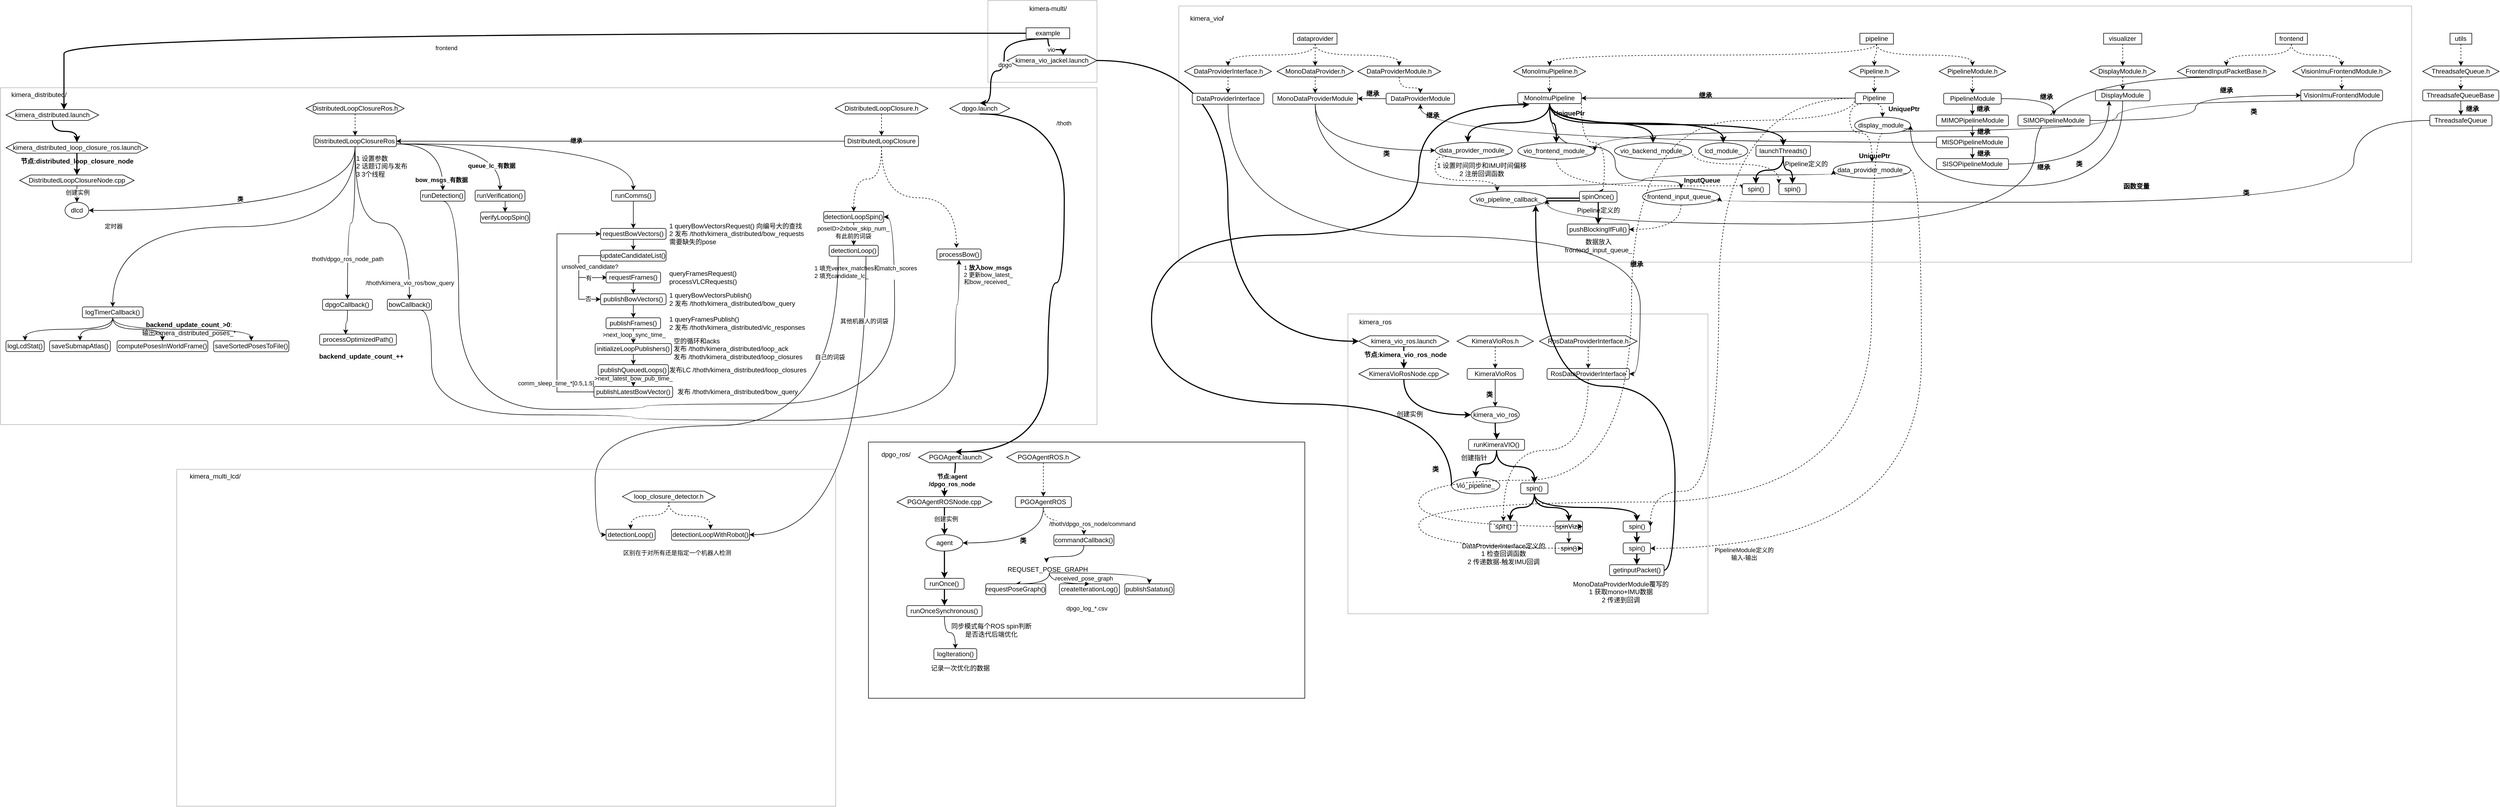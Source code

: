 <mxfile version="25.0.3">
  <diagram name="第 1 页" id="871tx0CuNYozfg432vIT">
    <mxGraphModel dx="3322" dy="1096" grid="1" gridSize="10" guides="1" tooltips="1" connect="1" arrows="1" fold="1" page="1" pageScale="1" pageWidth="827" pageHeight="1169" math="0" shadow="0">
      <root>
        <mxCell id="0" />
        <mxCell id="1" parent="0" />
        <mxCell id="VvkMW7oBKD9trK85sW6i-4" value="" style="swimlane;startSize=0;opacity=30;" parent="1" vertex="1">
          <mxGeometry x="660" y="10" width="200" height="150" as="geometry">
            <mxRectangle x="290" y="20" width="50" height="40" as="alternateBounds" />
          </mxGeometry>
        </mxCell>
        <mxCell id="VvkMW7oBKD9trK85sW6i-9" style="edgeStyle=orthogonalEdgeStyle;rounded=0;orthogonalLoop=1;jettySize=auto;html=1;exitX=0.5;exitY=1;exitDx=0;exitDy=0;entryX=0.625;entryY=0;entryDx=0;entryDy=0;curved=1;strokeWidth=2;" parent="VvkMW7oBKD9trK85sW6i-4" source="VvkMW7oBKD9trK85sW6i-2" target="VvkMW7oBKD9trK85sW6i-8" edge="1">
          <mxGeometry relative="1" as="geometry" />
        </mxCell>
        <mxCell id="VvkMW7oBKD9trK85sW6i-10" value="vio" style="edgeLabel;html=1;align=center;verticalAlign=middle;resizable=0;points=[];" parent="VvkMW7oBKD9trK85sW6i-9" vertex="1" connectable="0">
          <mxGeometry x="-0.114" relative="1" as="geometry">
            <mxPoint as="offset" />
          </mxGeometry>
        </mxCell>
        <mxCell id="VvkMW7oBKD9trK85sW6i-2" value="example" style="rounded=0;whiteSpace=wrap;html=1;" parent="VvkMW7oBKD9trK85sW6i-4" vertex="1">
          <mxGeometry x="70" y="50" width="80" height="20" as="geometry" />
        </mxCell>
        <mxCell id="VvkMW7oBKD9trK85sW6i-5" value="kimera-multi/" style="text;html=1;align=center;verticalAlign=middle;resizable=0;points=[];autosize=1;strokeColor=none;fillColor=none;" parent="VvkMW7oBKD9trK85sW6i-4" vertex="1">
          <mxGeometry x="65" width="90" height="30" as="geometry" />
        </mxCell>
        <mxCell id="VvkMW7oBKD9trK85sW6i-8" value="kimera_vio_jackel.launch" style="shape=hexagon;perimeter=hexagonPerimeter2;whiteSpace=wrap;html=1;fixedSize=1;" parent="VvkMW7oBKD9trK85sW6i-4" vertex="1">
          <mxGeometry x="35" y="100" width="165" height="20" as="geometry" />
        </mxCell>
        <mxCell id="VvkMW7oBKD9trK85sW6i-11" value="" style="swimlane;startSize=0;opacity=30;" parent="1" vertex="1">
          <mxGeometry x="-1150" y="170" width="2010" height="618" as="geometry" />
        </mxCell>
        <mxCell id="VvkMW7oBKD9trK85sW6i-24" style="edgeStyle=orthogonalEdgeStyle;rounded=0;orthogonalLoop=1;jettySize=auto;html=1;exitX=0.5;exitY=1;exitDx=0;exitDy=0;entryX=0.5;entryY=0;entryDx=0;entryDy=0;curved=1;strokeWidth=2;" parent="VvkMW7oBKD9trK85sW6i-11" source="VvkMW7oBKD9trK85sW6i-16" target="VvkMW7oBKD9trK85sW6i-23" edge="1">
          <mxGeometry relative="1" as="geometry" />
        </mxCell>
        <mxCell id="VvkMW7oBKD9trK85sW6i-16" value="kimera_distributed.launch" style="shape=hexagon;perimeter=hexagonPerimeter2;whiteSpace=wrap;html=1;fixedSize=1;" parent="VvkMW7oBKD9trK85sW6i-11" vertex="1">
          <mxGeometry x="10" y="40" width="170" height="20" as="geometry" />
        </mxCell>
        <mxCell id="VvkMW7oBKD9trK85sW6i-26" style="edgeStyle=orthogonalEdgeStyle;rounded=0;orthogonalLoop=1;jettySize=auto;html=1;exitX=0.5;exitY=1;exitDx=0;exitDy=0;entryX=0.5;entryY=0;entryDx=0;entryDy=0;strokeWidth=2;" parent="VvkMW7oBKD9trK85sW6i-11" source="VvkMW7oBKD9trK85sW6i-23" target="VvkMW7oBKD9trK85sW6i-25" edge="1">
          <mxGeometry relative="1" as="geometry" />
        </mxCell>
        <mxCell id="VvkMW7oBKD9trK85sW6i-23" value="kimera_distributed_loop_closure_ros&lt;span style=&quot;background-color: initial;&quot;&gt;.launch&lt;/span&gt;" style="shape=hexagon;perimeter=hexagonPerimeter2;whiteSpace=wrap;html=1;fixedSize=1;" parent="VvkMW7oBKD9trK85sW6i-11" vertex="1">
          <mxGeometry x="10" y="100" width="260" height="20" as="geometry" />
        </mxCell>
        <mxCell id="LVtS9_K522O-ZJ3R2R5M-102" style="edgeStyle=orthogonalEdgeStyle;rounded=0;orthogonalLoop=1;jettySize=auto;html=1;exitX=0.5;exitY=1;exitDx=0;exitDy=0;entryX=0.5;entryY=0;entryDx=0;entryDy=0;" parent="VvkMW7oBKD9trK85sW6i-11" source="VvkMW7oBKD9trK85sW6i-25" target="LVtS9_K522O-ZJ3R2R5M-101" edge="1">
          <mxGeometry relative="1" as="geometry" />
        </mxCell>
        <mxCell id="LVtS9_K522O-ZJ3R2R5M-103" value="创建实例" style="edgeLabel;html=1;align=center;verticalAlign=middle;resizable=0;points=[];" parent="LVtS9_K522O-ZJ3R2R5M-102" vertex="1" connectable="0">
          <mxGeometry x="-0.186" y="1" relative="1" as="geometry">
            <mxPoint as="offset" />
          </mxGeometry>
        </mxCell>
        <mxCell id="VvkMW7oBKD9trK85sW6i-25" value="DistributedLoopClosureNode.cpp" style="shape=hexagon;perimeter=hexagonPerimeter2;whiteSpace=wrap;html=1;fixedSize=1;" parent="VvkMW7oBKD9trK85sW6i-11" vertex="1">
          <mxGeometry x="35" y="160" width="210" height="20" as="geometry" />
        </mxCell>
        <mxCell id="VvkMW7oBKD9trK85sW6i-12" value="kimera_distributed/" style="text;html=1;align=center;verticalAlign=middle;resizable=0;points=[];autosize=1;strokeColor=none;fillColor=none;" parent="VvkMW7oBKD9trK85sW6i-11" vertex="1">
          <mxGeometry x="10" y="-2" width="120" height="30" as="geometry" />
        </mxCell>
        <mxCell id="LVtS9_K522O-ZJ3R2R5M-97" value="节点:distributed_loop_closure_node" style="text;html=1;align=center;verticalAlign=middle;resizable=0;points=[];autosize=1;strokeColor=none;fillColor=none;fontStyle=1" parent="VvkMW7oBKD9trK85sW6i-11" vertex="1">
          <mxGeometry x="35" y="120" width="210" height="30" as="geometry" />
        </mxCell>
        <mxCell id="LVtS9_K522O-ZJ3R2R5M-104" style="edgeStyle=orthogonalEdgeStyle;rounded=0;orthogonalLoop=1;jettySize=auto;html=1;exitX=0.5;exitY=1;exitDx=0;exitDy=0;entryX=1;entryY=0.5;entryDx=0;entryDy=0;curved=1;" parent="VvkMW7oBKD9trK85sW6i-11" source="LVtS9_K522O-ZJ3R2R5M-99" target="LVtS9_K522O-ZJ3R2R5M-101" edge="1">
          <mxGeometry relative="1" as="geometry" />
        </mxCell>
        <mxCell id="LVtS9_K522O-ZJ3R2R5M-105" value="类" style="edgeLabel;html=1;align=center;verticalAlign=middle;resizable=0;points=[];fontStyle=1" parent="LVtS9_K522O-ZJ3R2R5M-104" vertex="1" connectable="0">
          <mxGeometry x="0.084" y="-21" relative="1" as="geometry">
            <mxPoint as="offset" />
          </mxGeometry>
        </mxCell>
        <mxCell id="LVtS9_K522O-ZJ3R2R5M-101" value="dlcd" style="ellipse;whiteSpace=wrap;html=1;" parent="VvkMW7oBKD9trK85sW6i-11" vertex="1">
          <mxGeometry x="118.15" y="210" width="43.7" height="30" as="geometry" />
        </mxCell>
        <mxCell id="BeRfNDQtRnZPTwntqfJG-25" style="edgeStyle=orthogonalEdgeStyle;rounded=0;orthogonalLoop=1;jettySize=auto;html=1;exitX=0.5;exitY=1;exitDx=0;exitDy=0;entryX=0.5;entryY=0;entryDx=0;entryDy=0;curved=1;" parent="VvkMW7oBKD9trK85sW6i-11" source="0Aknnp46XR5USEGLTyHL-1" target="BeRfNDQtRnZPTwntqfJG-21" edge="1">
          <mxGeometry relative="1" as="geometry" />
        </mxCell>
        <mxCell id="BeRfNDQtRnZPTwntqfJG-26" style="edgeStyle=orthogonalEdgeStyle;shape=connector;curved=1;rounded=0;orthogonalLoop=1;jettySize=auto;html=1;exitX=0.5;exitY=1;exitDx=0;exitDy=0;entryX=0.5;entryY=0;entryDx=0;entryDy=0;strokeColor=default;align=center;verticalAlign=middle;fontFamily=Helvetica;fontSize=11;fontColor=default;labelBackgroundColor=default;endArrow=classic;" parent="VvkMW7oBKD9trK85sW6i-11" source="0Aknnp46XR5USEGLTyHL-1" target="BeRfNDQtRnZPTwntqfJG-22" edge="1">
          <mxGeometry relative="1" as="geometry" />
        </mxCell>
        <mxCell id="BeRfNDQtRnZPTwntqfJG-27" style="edgeStyle=orthogonalEdgeStyle;shape=connector;curved=1;rounded=0;orthogonalLoop=1;jettySize=auto;html=1;exitX=0.5;exitY=1;exitDx=0;exitDy=0;entryX=0.5;entryY=0;entryDx=0;entryDy=0;strokeColor=default;align=center;verticalAlign=middle;fontFamily=Helvetica;fontSize=11;fontColor=default;labelBackgroundColor=default;endArrow=classic;" parent="VvkMW7oBKD9trK85sW6i-11" source="0Aknnp46XR5USEGLTyHL-1" target="BeRfNDQtRnZPTwntqfJG-23" edge="1">
          <mxGeometry relative="1" as="geometry" />
        </mxCell>
        <mxCell id="BeRfNDQtRnZPTwntqfJG-28" style="edgeStyle=orthogonalEdgeStyle;shape=connector;curved=1;rounded=0;orthogonalLoop=1;jettySize=auto;html=1;exitX=0.5;exitY=1;exitDx=0;exitDy=0;strokeColor=default;align=center;verticalAlign=middle;fontFamily=Helvetica;fontSize=11;fontColor=default;labelBackgroundColor=default;endArrow=classic;entryX=0.5;entryY=0;entryDx=0;entryDy=0;" parent="VvkMW7oBKD9trK85sW6i-11" source="0Aknnp46XR5USEGLTyHL-1" target="BeRfNDQtRnZPTwntqfJG-24" edge="1">
          <mxGeometry relative="1" as="geometry">
            <mxPoint x="450" y="440" as="targetPoint" />
          </mxGeometry>
        </mxCell>
        <mxCell id="0Aknnp46XR5USEGLTyHL-1" value="logTimerCallback()" style="rounded=1;whiteSpace=wrap;html=1;" parent="VvkMW7oBKD9trK85sW6i-11" vertex="1">
          <mxGeometry x="150.0" y="402" width="111.33" height="20" as="geometry" />
        </mxCell>
        <mxCell id="0Aknnp46XR5USEGLTyHL-2" style="edgeStyle=orthogonalEdgeStyle;rounded=0;orthogonalLoop=1;jettySize=auto;html=1;exitX=0.5;exitY=1;exitDx=0;exitDy=0;entryX=0.5;entryY=0;entryDx=0;entryDy=0;curved=1;" parent="VvkMW7oBKD9trK85sW6i-11" source="LVtS9_K522O-ZJ3R2R5M-99" target="0Aknnp46XR5USEGLTyHL-1" edge="1">
          <mxGeometry relative="1" as="geometry" />
        </mxCell>
        <mxCell id="0Aknnp46XR5USEGLTyHL-4" value="定时器" style="edgeLabel;html=1;align=center;verticalAlign=middle;resizable=0;points=[];" parent="0Aknnp46XR5USEGLTyHL-2" vertex="1" connectable="0">
          <mxGeometry x="0.6" y="-1" relative="1" as="geometry">
            <mxPoint as="offset" />
          </mxGeometry>
        </mxCell>
        <mxCell id="0Aknnp46XR5USEGLTyHL-3" value="&lt;div&gt;&lt;b&gt;backend_update_count_&amp;gt;0&lt;/b&gt;:&lt;/div&gt;&lt;div&gt;输出kimera_distributed_poses_*&lt;br&gt;&lt;/div&gt;" style="text;html=1;align=center;verticalAlign=middle;resizable=0;points=[];autosize=1;strokeColor=none;fillColor=none;" parent="VvkMW7oBKD9trK85sW6i-11" vertex="1">
          <mxGeometry x="245.0" y="422" width="200" height="40" as="geometry" />
        </mxCell>
        <mxCell id="BeRfNDQtRnZPTwntqfJG-21" value="logLcdStat()" style="rounded=1;whiteSpace=wrap;html=1;" parent="VvkMW7oBKD9trK85sW6i-11" vertex="1">
          <mxGeometry x="10" y="464" width="70" height="20" as="geometry" />
        </mxCell>
        <mxCell id="BeRfNDQtRnZPTwntqfJG-22" value="saveSubmapAtlas()" style="rounded=1;whiteSpace=wrap;html=1;" parent="VvkMW7oBKD9trK85sW6i-11" vertex="1">
          <mxGeometry x="90.0" y="464" width="111.33" height="20" as="geometry" />
        </mxCell>
        <mxCell id="BeRfNDQtRnZPTwntqfJG-23" value="computePosesInWorldFrame()" style="rounded=1;whiteSpace=wrap;html=1;" parent="VvkMW7oBKD9trK85sW6i-11" vertex="1">
          <mxGeometry x="213.67" y="464" width="166.33" height="20" as="geometry" />
        </mxCell>
        <mxCell id="BeRfNDQtRnZPTwntqfJG-24" value="saveSortedPosesToFile()" style="rounded=1;whiteSpace=wrap;html=1;" parent="VvkMW7oBKD9trK85sW6i-11" vertex="1">
          <mxGeometry x="390.71" y="464.24" width="137.81" height="20" as="geometry" />
        </mxCell>
        <mxCell id="VvkMW7oBKD9trK85sW6i-17" value="dpgo.launch" style="shape=hexagon;perimeter=hexagonPerimeter2;whiteSpace=wrap;html=1;fixedSize=1;" parent="VvkMW7oBKD9trK85sW6i-11" vertex="1">
          <mxGeometry x="1740" y="28" width="110" height="20" as="geometry" />
        </mxCell>
        <mxCell id="LVtS9_K522O-ZJ3R2R5M-100" style="edgeStyle=orthogonalEdgeStyle;rounded=0;orthogonalLoop=1;jettySize=auto;html=1;exitX=0.5;exitY=1;exitDx=0;exitDy=0;entryX=0.5;entryY=0;entryDx=0;entryDy=0;dashed=1;" parent="VvkMW7oBKD9trK85sW6i-11" source="LVtS9_K522O-ZJ3R2R5M-98" target="LVtS9_K522O-ZJ3R2R5M-99" edge="1">
          <mxGeometry relative="1" as="geometry" />
        </mxCell>
        <mxCell id="LVtS9_K522O-ZJ3R2R5M-98" value="DistributedLoopClosureRos.h" style="shape=hexagon;perimeter=hexagonPerimeter2;whiteSpace=wrap;html=1;fixedSize=1;" parent="VvkMW7oBKD9trK85sW6i-11" vertex="1">
          <mxGeometry x="560" y="28" width="180" height="20" as="geometry" />
        </mxCell>
        <mxCell id="iC-QYg-gDKWotAnspQyN-7" style="edgeStyle=orthogonalEdgeStyle;rounded=0;orthogonalLoop=1;jettySize=auto;html=1;exitX=0.5;exitY=1;exitDx=0;exitDy=0;entryX=0.5;entryY=0;entryDx=0;entryDy=0;curved=1;" parent="VvkMW7oBKD9trK85sW6i-11" source="LVtS9_K522O-ZJ3R2R5M-99" target="iC-QYg-gDKWotAnspQyN-6" edge="1">
          <mxGeometry relative="1" as="geometry" />
        </mxCell>
        <mxCell id="fet_FsJ9__Uc1vNtu3ny-3" value="thoth/dpgo_ros_node_path" style="edgeLabel;html=1;align=center;verticalAlign=middle;resizable=0;points=[];" parent="iC-QYg-gDKWotAnspQyN-7" vertex="1" connectable="0">
          <mxGeometry x="0.496" relative="1" as="geometry">
            <mxPoint as="offset" />
          </mxGeometry>
        </mxCell>
        <mxCell id="fet_FsJ9__Uc1vNtu3ny-10" style="edgeStyle=orthogonalEdgeStyle;rounded=0;orthogonalLoop=1;jettySize=auto;html=1;exitX=1;exitY=0.75;exitDx=0;exitDy=0;entryX=0.5;entryY=0;entryDx=0;entryDy=0;curved=1;" parent="VvkMW7oBKD9trK85sW6i-11" source="LVtS9_K522O-ZJ3R2R5M-99" target="fet_FsJ9__Uc1vNtu3ny-6" edge="1">
          <mxGeometry relative="1" as="geometry" />
        </mxCell>
        <mxCell id="1-i565KOY_GxOukXeuxw-3" value="&lt;b&gt;queue_lc_有数据&lt;/b&gt;" style="edgeLabel;html=1;align=center;verticalAlign=middle;resizable=0;points=[];" vertex="1" connectable="0" parent="fet_FsJ9__Uc1vNtu3ny-10">
          <mxGeometry x="0.673" y="-16" relative="1" as="geometry">
            <mxPoint as="offset" />
          </mxGeometry>
        </mxCell>
        <mxCell id="fet_FsJ9__Uc1vNtu3ny-11" style="edgeStyle=orthogonalEdgeStyle;rounded=0;orthogonalLoop=1;jettySize=auto;html=1;exitX=1;exitY=0.75;exitDx=0;exitDy=0;entryX=0.5;entryY=0;entryDx=0;entryDy=0;curved=1;" parent="VvkMW7oBKD9trK85sW6i-11" source="LVtS9_K522O-ZJ3R2R5M-99" target="fet_FsJ9__Uc1vNtu3ny-7" edge="1">
          <mxGeometry relative="1" as="geometry" />
        </mxCell>
        <mxCell id="fet_FsJ9__Uc1vNtu3ny-12" style="edgeStyle=orthogonalEdgeStyle;rounded=0;orthogonalLoop=1;jettySize=auto;html=1;exitX=1;exitY=0.75;exitDx=0;exitDy=0;entryX=0.5;entryY=0;entryDx=0;entryDy=0;curved=1;" parent="VvkMW7oBKD9trK85sW6i-11" source="LVtS9_K522O-ZJ3R2R5M-99" target="fet_FsJ9__Uc1vNtu3ny-5" edge="1">
          <mxGeometry relative="1" as="geometry" />
        </mxCell>
        <mxCell id="1-i565KOY_GxOukXeuxw-4" value="&lt;b&gt;bow_msgs_有数据&lt;/b&gt;" style="edgeLabel;html=1;align=center;verticalAlign=middle;resizable=0;points=[];" vertex="1" connectable="0" parent="fet_FsJ9__Uc1vNtu3ny-12">
          <mxGeometry x="0.768" y="-3" relative="1" as="geometry">
            <mxPoint as="offset" />
          </mxGeometry>
        </mxCell>
        <mxCell id="1-i565KOY_GxOukXeuxw-6" style="edgeStyle=orthogonalEdgeStyle;rounded=0;orthogonalLoop=1;jettySize=auto;html=1;exitX=0.5;exitY=1;exitDx=0;exitDy=0;entryX=0.5;entryY=0;entryDx=0;entryDy=0;curved=1;" edge="1" parent="VvkMW7oBKD9trK85sW6i-11" source="LVtS9_K522O-ZJ3R2R5M-99" target="1-i565KOY_GxOukXeuxw-5">
          <mxGeometry relative="1" as="geometry" />
        </mxCell>
        <mxCell id="1-i565KOY_GxOukXeuxw-7" value="/thoth/kimera_vio_ros/bow_query" style="edgeLabel;html=1;align=center;verticalAlign=middle;resizable=0;points=[];fontFamily=Helvetica;fontSize=11;fontColor=default;labelBackgroundColor=default;" vertex="1" connectable="0" parent="1-i565KOY_GxOukXeuxw-6">
          <mxGeometry x="0.838" relative="1" as="geometry">
            <mxPoint as="offset" />
          </mxGeometry>
        </mxCell>
        <mxCell id="LVtS9_K522O-ZJ3R2R5M-99" value="DistributedLoopClosureRos" style="rounded=1;whiteSpace=wrap;html=1;" parent="VvkMW7oBKD9trK85sW6i-11" vertex="1">
          <mxGeometry x="574.33" y="88" width="151.33" height="20" as="geometry" />
        </mxCell>
        <mxCell id="LVtS9_K522O-ZJ3R2R5M-106" value="&lt;div align=&quot;left&quot;&gt;1 设置参数&lt;/div&gt;&lt;div align=&quot;left&quot;&gt;2 话题订阅与发布&lt;/div&gt;&lt;div align=&quot;left&quot;&gt;3 3个线程&lt;br&gt;&lt;/div&gt;" style="text;html=1;align=left;verticalAlign=middle;resizable=0;points=[];autosize=1;strokeColor=none;fillColor=none;" parent="VvkMW7oBKD9trK85sW6i-11" vertex="1">
          <mxGeometry x="650" y="114" width="120" height="60" as="geometry" />
        </mxCell>
        <mxCell id="iC-QYg-gDKWotAnspQyN-1" style="edgeStyle=orthogonalEdgeStyle;rounded=0;orthogonalLoop=1;jettySize=auto;html=1;exitX=0.5;exitY=1;exitDx=0;exitDy=0;entryX=0.5;entryY=0;entryDx=0;entryDy=0;dashed=1;" parent="VvkMW7oBKD9trK85sW6i-11" source="iC-QYg-gDKWotAnspQyN-2" target="iC-QYg-gDKWotAnspQyN-3" edge="1">
          <mxGeometry relative="1" as="geometry" />
        </mxCell>
        <mxCell id="iC-QYg-gDKWotAnspQyN-2" value="DistributedLoopClosure.h" style="shape=hexagon;perimeter=hexagonPerimeter2;whiteSpace=wrap;html=1;fixedSize=1;" parent="VvkMW7oBKD9trK85sW6i-11" vertex="1">
          <mxGeometry x="1530" y="28" width="170" height="20" as="geometry" />
        </mxCell>
        <mxCell id="iC-QYg-gDKWotAnspQyN-4" style="edgeStyle=orthogonalEdgeStyle;rounded=0;orthogonalLoop=1;jettySize=auto;html=1;exitX=0;exitY=0.5;exitDx=0;exitDy=0;entryX=1;entryY=0.5;entryDx=0;entryDy=0;" parent="VvkMW7oBKD9trK85sW6i-11" source="iC-QYg-gDKWotAnspQyN-3" target="LVtS9_K522O-ZJ3R2R5M-99" edge="1">
          <mxGeometry relative="1" as="geometry" />
        </mxCell>
        <mxCell id="iC-QYg-gDKWotAnspQyN-5" value="&lt;b&gt;继承&lt;/b&gt;" style="edgeLabel;html=1;align=center;verticalAlign=middle;resizable=0;points=[];" parent="iC-QYg-gDKWotAnspQyN-4" vertex="1" connectable="0">
          <mxGeometry x="0.199" y="-1" relative="1" as="geometry">
            <mxPoint as="offset" />
          </mxGeometry>
        </mxCell>
        <mxCell id="1-i565KOY_GxOukXeuxw-10" style="edgeStyle=orthogonalEdgeStyle;shape=connector;curved=1;rounded=0;orthogonalLoop=1;jettySize=auto;html=1;exitX=0.5;exitY=1;exitDx=0;exitDy=0;strokeColor=default;align=center;verticalAlign=middle;fontFamily=Helvetica;fontSize=11;fontColor=default;labelBackgroundColor=default;endArrow=classic;entryX=0.443;entryY=-0.093;entryDx=0;entryDy=0;entryPerimeter=0;dashed=1;" edge="1" parent="VvkMW7oBKD9trK85sW6i-11" source="iC-QYg-gDKWotAnspQyN-3" target="1-i565KOY_GxOukXeuxw-8">
          <mxGeometry relative="1" as="geometry" />
        </mxCell>
        <mxCell id="1-i565KOY_GxOukXeuxw-16" style="edgeStyle=orthogonalEdgeStyle;shape=connector;curved=1;rounded=0;orthogonalLoop=1;jettySize=auto;html=1;exitX=0.5;exitY=1;exitDx=0;exitDy=0;entryX=0.5;entryY=0;entryDx=0;entryDy=0;strokeColor=default;align=center;verticalAlign=middle;fontFamily=Helvetica;fontSize=11;fontColor=default;labelBackgroundColor=default;endArrow=classic;dashed=1;" edge="1" parent="VvkMW7oBKD9trK85sW6i-11" source="iC-QYg-gDKWotAnspQyN-3" target="fet_FsJ9__Uc1vNtu3ny-36">
          <mxGeometry relative="1" as="geometry" />
        </mxCell>
        <mxCell id="iC-QYg-gDKWotAnspQyN-3" value="DistributedLoopClosure" style="rounded=1;whiteSpace=wrap;html=1;" parent="VvkMW7oBKD9trK85sW6i-11" vertex="1">
          <mxGeometry x="1547.17" y="88" width="135.66" height="20" as="geometry" />
        </mxCell>
        <mxCell id="iC-QYg-gDKWotAnspQyN-13" style="edgeStyle=orthogonalEdgeStyle;rounded=0;orthogonalLoop=1;jettySize=auto;html=1;exitX=0.5;exitY=1;exitDx=0;exitDy=0;entryX=0.339;entryY=0.017;entryDx=0;entryDy=0;entryPerimeter=0;curved=1;" parent="VvkMW7oBKD9trK85sW6i-11" source="iC-QYg-gDKWotAnspQyN-6" target="iC-QYg-gDKWotAnspQyN-12" edge="1">
          <mxGeometry relative="1" as="geometry" />
        </mxCell>
        <mxCell id="iC-QYg-gDKWotAnspQyN-6" value="dpgoCallback()" style="rounded=1;whiteSpace=wrap;html=1;" parent="VvkMW7oBKD9trK85sW6i-11" vertex="1">
          <mxGeometry x="590.33" y="388" width="91.33" height="20" as="geometry" />
        </mxCell>
        <mxCell id="iC-QYg-gDKWotAnspQyN-12" value="processOptimizedPath()" style="rounded=1;whiteSpace=wrap;html=1;" parent="VvkMW7oBKD9trK85sW6i-11" vertex="1">
          <mxGeometry x="585" y="452" width="140.66" height="20" as="geometry" />
        </mxCell>
        <mxCell id="iC-QYg-gDKWotAnspQyN-14" value="&lt;div&gt;&lt;b&gt;backend_update_count_++&lt;/b&gt;&lt;/div&gt;" style="text;html=1;align=center;verticalAlign=middle;resizable=0;points=[];autosize=1;strokeColor=none;fillColor=none;" parent="VvkMW7oBKD9trK85sW6i-11" vertex="1">
          <mxGeometry x="571.33" y="478.24" width="180" height="30" as="geometry" />
        </mxCell>
        <mxCell id="fet_FsJ9__Uc1vNtu3ny-5" value="runDetection()" style="rounded=1;whiteSpace=wrap;html=1;" parent="VvkMW7oBKD9trK85sW6i-11" vertex="1">
          <mxGeometry x="770" y="188" width="81.33" height="20" as="geometry" />
        </mxCell>
        <mxCell id="fet_FsJ9__Uc1vNtu3ny-50" style="edgeStyle=orthogonalEdgeStyle;rounded=0;orthogonalLoop=1;jettySize=auto;html=1;exitX=0.5;exitY=1;exitDx=0;exitDy=0;entryX=0.5;entryY=0;entryDx=0;entryDy=0;" parent="VvkMW7oBKD9trK85sW6i-11" source="fet_FsJ9__Uc1vNtu3ny-6" target="fet_FsJ9__Uc1vNtu3ny-48" edge="1">
          <mxGeometry relative="1" as="geometry" />
        </mxCell>
        <mxCell id="fet_FsJ9__Uc1vNtu3ny-6" value="runVerification()" style="rounded=1;whiteSpace=wrap;html=1;" parent="VvkMW7oBKD9trK85sW6i-11" vertex="1">
          <mxGeometry x="870" y="188" width="91.33" height="20" as="geometry" />
        </mxCell>
        <mxCell id="fet_FsJ9__Uc1vNtu3ny-23" style="edgeStyle=orthogonalEdgeStyle;rounded=0;orthogonalLoop=1;jettySize=auto;html=1;exitX=0.5;exitY=1;exitDx=0;exitDy=0;entryX=0.5;entryY=0;entryDx=0;entryDy=0;" parent="VvkMW7oBKD9trK85sW6i-11" source="fet_FsJ9__Uc1vNtu3ny-7" target="fet_FsJ9__Uc1vNtu3ny-15" edge="1">
          <mxGeometry relative="1" as="geometry" />
        </mxCell>
        <mxCell id="fet_FsJ9__Uc1vNtu3ny-7" value="runComms()" style="rounded=1;whiteSpace=wrap;html=1;" parent="VvkMW7oBKD9trK85sW6i-11" vertex="1">
          <mxGeometry x="1120" y="188" width="80" height="20" as="geometry" />
        </mxCell>
        <mxCell id="fet_FsJ9__Uc1vNtu3ny-24" style="edgeStyle=orthogonalEdgeStyle;rounded=0;orthogonalLoop=1;jettySize=auto;html=1;exitX=0.5;exitY=1;exitDx=0;exitDy=0;entryX=0.5;entryY=0;entryDx=0;entryDy=0;" parent="VvkMW7oBKD9trK85sW6i-11" source="fet_FsJ9__Uc1vNtu3ny-15" target="fet_FsJ9__Uc1vNtu3ny-16" edge="1">
          <mxGeometry relative="1" as="geometry" />
        </mxCell>
        <mxCell id="fet_FsJ9__Uc1vNtu3ny-15" value="requestBowVectors()" style="rounded=1;whiteSpace=wrap;html=1;" parent="VvkMW7oBKD9trK85sW6i-11" vertex="1">
          <mxGeometry x="1100.01" y="258" width="120" height="20" as="geometry" />
        </mxCell>
        <mxCell id="fet_FsJ9__Uc1vNtu3ny-32" style="edgeStyle=orthogonalEdgeStyle;rounded=0;orthogonalLoop=1;jettySize=auto;html=1;exitX=0;exitY=0.5;exitDx=0;exitDy=0;entryX=0;entryY=0.5;entryDx=0;entryDy=0;" parent="VvkMW7oBKD9trK85sW6i-11" source="fet_FsJ9__Uc1vNtu3ny-16" target="fet_FsJ9__Uc1vNtu3ny-18" edge="1">
          <mxGeometry relative="1" as="geometry">
            <Array as="points">
              <mxPoint x="1060" y="308" />
              <mxPoint x="1060" y="388" />
            </Array>
          </mxGeometry>
        </mxCell>
        <mxCell id="fet_FsJ9__Uc1vNtu3ny-38" value="否" style="edgeLabel;html=1;align=center;verticalAlign=middle;resizable=0;points=[];" parent="fet_FsJ9__Uc1vNtu3ny-32" vertex="1" connectable="0">
          <mxGeometry x="0.709" y="1" relative="1" as="geometry">
            <mxPoint as="offset" />
          </mxGeometry>
        </mxCell>
        <mxCell id="fet_FsJ9__Uc1vNtu3ny-41" value="unsolved_candidate?" style="edgeLabel;html=1;align=center;verticalAlign=middle;resizable=0;points=[];" parent="fet_FsJ9__Uc1vNtu3ny-32" vertex="1" connectable="0">
          <mxGeometry x="-0.259" relative="1" as="geometry">
            <mxPoint x="20" as="offset" />
          </mxGeometry>
        </mxCell>
        <mxCell id="fet_FsJ9__Uc1vNtu3ny-16" value="updateCandidateList()" style="rounded=1;whiteSpace=wrap;html=1;" parent="VvkMW7oBKD9trK85sW6i-11" vertex="1">
          <mxGeometry x="1100.01" y="298" width="120" height="20" as="geometry" />
        </mxCell>
        <mxCell id="fet_FsJ9__Uc1vNtu3ny-26" style="edgeStyle=orthogonalEdgeStyle;rounded=0;orthogonalLoop=1;jettySize=auto;html=1;exitX=0.5;exitY=1;exitDx=0;exitDy=0;entryX=0.5;entryY=0;entryDx=0;entryDy=0;" parent="VvkMW7oBKD9trK85sW6i-11" source="fet_FsJ9__Uc1vNtu3ny-17" target="fet_FsJ9__Uc1vNtu3ny-18" edge="1">
          <mxGeometry relative="1" as="geometry" />
        </mxCell>
        <mxCell id="fet_FsJ9__Uc1vNtu3ny-33" style="edgeStyle=orthogonalEdgeStyle;rounded=0;orthogonalLoop=1;jettySize=auto;html=1;exitX=0;exitY=0.5;exitDx=0;exitDy=0;entryX=0.02;entryY=0.5;entryDx=0;entryDy=0;entryPerimeter=0;" parent="VvkMW7oBKD9trK85sW6i-11" target="fet_FsJ9__Uc1vNtu3ny-17" edge="1">
          <mxGeometry relative="1" as="geometry">
            <mxPoint x="1090.01" y="348" as="targetPoint" />
            <mxPoint x="1060" y="347.897" as="sourcePoint" />
          </mxGeometry>
        </mxCell>
        <mxCell id="fet_FsJ9__Uc1vNtu3ny-34" value="有" style="edgeLabel;html=1;align=center;verticalAlign=middle;resizable=0;points=[];" parent="fet_FsJ9__Uc1vNtu3ny-33" vertex="1" connectable="0">
          <mxGeometry x="-0.309" relative="1" as="geometry">
            <mxPoint as="offset" />
          </mxGeometry>
        </mxCell>
        <mxCell id="fet_FsJ9__Uc1vNtu3ny-17" value="requestFrames()" style="rounded=1;whiteSpace=wrap;html=1;" parent="VvkMW7oBKD9trK85sW6i-11" vertex="1">
          <mxGeometry x="1110.01" y="338" width="100" height="20" as="geometry" />
        </mxCell>
        <mxCell id="fet_FsJ9__Uc1vNtu3ny-27" style="edgeStyle=orthogonalEdgeStyle;rounded=0;orthogonalLoop=1;jettySize=auto;html=1;exitX=0.5;exitY=1;exitDx=0;exitDy=0;entryX=0.5;entryY=0;entryDx=0;entryDy=0;" parent="VvkMW7oBKD9trK85sW6i-11" source="fet_FsJ9__Uc1vNtu3ny-18" target="fet_FsJ9__Uc1vNtu3ny-19" edge="1">
          <mxGeometry relative="1" as="geometry" />
        </mxCell>
        <mxCell id="fet_FsJ9__Uc1vNtu3ny-18" value="publishBowVectors()" style="rounded=1;whiteSpace=wrap;html=1;" parent="VvkMW7oBKD9trK85sW6i-11" vertex="1">
          <mxGeometry x="1100.01" y="378" width="120" height="20" as="geometry" />
        </mxCell>
        <mxCell id="fet_FsJ9__Uc1vNtu3ny-28" style="edgeStyle=orthogonalEdgeStyle;rounded=0;orthogonalLoop=1;jettySize=auto;html=1;exitX=0.5;exitY=1;exitDx=0;exitDy=0;entryX=0.5;entryY=0;entryDx=0;entryDy=0;" parent="VvkMW7oBKD9trK85sW6i-11" source="fet_FsJ9__Uc1vNtu3ny-19" target="fet_FsJ9__Uc1vNtu3ny-20" edge="1">
          <mxGeometry relative="1" as="geometry" />
        </mxCell>
        <mxCell id="fet_FsJ9__Uc1vNtu3ny-46" value="&amp;gt;next_loop_sync_time_" style="edgeLabel;html=1;align=center;verticalAlign=middle;resizable=0;points=[];" parent="fet_FsJ9__Uc1vNtu3ny-28" vertex="1" connectable="0">
          <mxGeometry x="-0.234" y="1" relative="1" as="geometry">
            <mxPoint as="offset" />
          </mxGeometry>
        </mxCell>
        <mxCell id="fet_FsJ9__Uc1vNtu3ny-19" value="publishFrames()" style="rounded=1;whiteSpace=wrap;html=1;" parent="VvkMW7oBKD9trK85sW6i-11" vertex="1">
          <mxGeometry x="1110.01" y="422" width="100" height="20" as="geometry" />
        </mxCell>
        <mxCell id="fet_FsJ9__Uc1vNtu3ny-29" style="edgeStyle=orthogonalEdgeStyle;rounded=0;orthogonalLoop=1;jettySize=auto;html=1;exitX=0.5;exitY=1;exitDx=0;exitDy=0;entryX=0.5;entryY=0;entryDx=0;entryDy=0;" parent="VvkMW7oBKD9trK85sW6i-11" source="fet_FsJ9__Uc1vNtu3ny-20" target="fet_FsJ9__Uc1vNtu3ny-21" edge="1">
          <mxGeometry relative="1" as="geometry" />
        </mxCell>
        <mxCell id="fet_FsJ9__Uc1vNtu3ny-20" value="initializeLoopPublishers()" style="rounded=1;whiteSpace=wrap;html=1;" parent="VvkMW7oBKD9trK85sW6i-11" vertex="1">
          <mxGeometry x="1090.01" y="469.24" width="140" height="20" as="geometry" />
        </mxCell>
        <mxCell id="fet_FsJ9__Uc1vNtu3ny-30" style="edgeStyle=orthogonalEdgeStyle;rounded=0;orthogonalLoop=1;jettySize=auto;html=1;exitX=0.5;exitY=1;exitDx=0;exitDy=0;entryX=0.5;entryY=0;entryDx=0;entryDy=0;" parent="VvkMW7oBKD9trK85sW6i-11" source="fet_FsJ9__Uc1vNtu3ny-21" target="fet_FsJ9__Uc1vNtu3ny-22" edge="1">
          <mxGeometry relative="1" as="geometry" />
        </mxCell>
        <mxCell id="fet_FsJ9__Uc1vNtu3ny-51" value="&amp;gt;next_latest_bow_pub_time_" style="edgeLabel;html=1;align=center;verticalAlign=middle;resizable=0;points=[];" parent="fet_FsJ9__Uc1vNtu3ny-30" vertex="1" connectable="0">
          <mxGeometry x="-0.414" relative="1" as="geometry">
            <mxPoint y="-1" as="offset" />
          </mxGeometry>
        </mxCell>
        <mxCell id="fet_FsJ9__Uc1vNtu3ny-21" value="publishQueuedLoops()" style="rounded=1;whiteSpace=wrap;html=1;" parent="VvkMW7oBKD9trK85sW6i-11" vertex="1">
          <mxGeometry x="1095.68" y="508" width="128.67" height="20" as="geometry" />
        </mxCell>
        <mxCell id="fet_FsJ9__Uc1vNtu3ny-31" style="edgeStyle=orthogonalEdgeStyle;rounded=0;orthogonalLoop=1;jettySize=auto;html=1;exitX=0;exitY=0.5;exitDx=0;exitDy=0;entryX=0;entryY=0.5;entryDx=0;entryDy=0;" parent="VvkMW7oBKD9trK85sW6i-11" source="fet_FsJ9__Uc1vNtu3ny-22" target="fet_FsJ9__Uc1vNtu3ny-15" edge="1">
          <mxGeometry relative="1" as="geometry">
            <Array as="points">
              <mxPoint x="1020" y="558" />
              <mxPoint x="1020" y="268" />
            </Array>
          </mxGeometry>
        </mxCell>
        <mxCell id="fet_FsJ9__Uc1vNtu3ny-55" value="comm_sleep_time_*[0.5,1.5]" style="edgeLabel;html=1;align=center;verticalAlign=middle;resizable=0;points=[];" parent="fet_FsJ9__Uc1vNtu3ny-31" vertex="1" connectable="0">
          <mxGeometry x="-0.614" y="2" relative="1" as="geometry">
            <mxPoint as="offset" />
          </mxGeometry>
        </mxCell>
        <mxCell id="fet_FsJ9__Uc1vNtu3ny-22" value="publishLatestBowVector()" style="rounded=1;whiteSpace=wrap;html=1;" parent="VvkMW7oBKD9trK85sW6i-11" vertex="1">
          <mxGeometry x="1087.84" y="548" width="144.33" height="20" as="geometry" />
        </mxCell>
        <mxCell id="fet_FsJ9__Uc1vNtu3ny-35" value="&lt;div align=&quot;left&quot;&gt;1 queryBowVectorsRequest() 向编号大的查找&lt;br&gt;&lt;/div&gt;&lt;div align=&quot;left&quot;&gt;2 发布 /thoth/kimera_distributed/bow_requests&lt;br&gt;&lt;/div&gt;&lt;div&gt;需要缺失的pose&lt;br&gt;&lt;/div&gt;" style="text;html=1;align=left;verticalAlign=middle;resizable=0;points=[];autosize=1;strokeColor=none;fillColor=none;" parent="VvkMW7oBKD9trK85sW6i-11" vertex="1">
          <mxGeometry x="1224.35" y="238" width="270" height="60" as="geometry" />
        </mxCell>
        <mxCell id="1-i565KOY_GxOukXeuxw-14" style="edgeStyle=orthogonalEdgeStyle;shape=connector;curved=1;rounded=0;orthogonalLoop=1;jettySize=auto;html=1;exitX=0.5;exitY=1;exitDx=0;exitDy=0;entryX=0.5;entryY=0;entryDx=0;entryDy=0;strokeColor=default;align=center;verticalAlign=middle;fontFamily=Helvetica;fontSize=11;fontColor=default;labelBackgroundColor=default;endArrow=classic;" edge="1" parent="VvkMW7oBKD9trK85sW6i-11" source="fet_FsJ9__Uc1vNtu3ny-36" target="1-i565KOY_GxOukXeuxw-13">
          <mxGeometry relative="1" as="geometry" />
        </mxCell>
        <mxCell id="1-i565KOY_GxOukXeuxw-15" value="&lt;div&gt;poseID&amp;gt;2xbow_skip_num_&lt;/div&gt;&lt;div&gt;有此前的词袋&lt;br&gt;&lt;/div&gt;" style="edgeLabel;html=1;align=center;verticalAlign=middle;resizable=0;points=[];fontFamily=Helvetica;fontSize=11;fontColor=default;labelBackgroundColor=default;" vertex="1" connectable="0" parent="1-i565KOY_GxOukXeuxw-14">
          <mxGeometry x="-0.156" y="-1" relative="1" as="geometry">
            <mxPoint as="offset" />
          </mxGeometry>
        </mxCell>
        <mxCell id="fet_FsJ9__Uc1vNtu3ny-36" value="detectionLoopSpin()" style="rounded=1;whiteSpace=wrap;html=1;" parent="VvkMW7oBKD9trK85sW6i-11" vertex="1">
          <mxGeometry x="1509" y="227" width="110" height="20" as="geometry" />
        </mxCell>
        <mxCell id="fet_FsJ9__Uc1vNtu3ny-44" value="&lt;div align=&quot;left&quot;&gt;queryFramesRequest()&lt;/div&gt;&lt;div align=&quot;left&quot;&gt;processVLCRequests()&lt;br&gt;&lt;/div&gt;" style="text;html=1;align=left;verticalAlign=middle;resizable=0;points=[];autosize=1;strokeColor=none;fillColor=none;" parent="VvkMW7oBKD9trK85sW6i-11" vertex="1">
          <mxGeometry x="1224.35" y="328" width="150" height="40" as="geometry" />
        </mxCell>
        <mxCell id="fet_FsJ9__Uc1vNtu3ny-45" value="&lt;div align=&quot;left&quot;&gt;空的循环和acks&lt;br&gt;&lt;/div&gt;&lt;div align=&quot;left&quot;&gt;发布 /thoth/kimera_distributed/loop_ack&lt;/div&gt;&lt;div align=&quot;left&quot;&gt;发布 /thoth/kimera_distributed/loop_closures&lt;/div&gt;" style="text;html=1;align=left;verticalAlign=middle;resizable=0;points=[];autosize=1;strokeColor=none;fillColor=none;" parent="VvkMW7oBKD9trK85sW6i-11" vertex="1">
          <mxGeometry x="1232.17" y="449.24" width="260" height="60" as="geometry" />
        </mxCell>
        <mxCell id="fet_FsJ9__Uc1vNtu3ny-47" value="&lt;div align=&quot;left&quot;&gt;发布LC /thoth/kimera_distributed/loop_closures&lt;/div&gt;" style="text;html=1;align=left;verticalAlign=middle;resizable=0;points=[];autosize=1;strokeColor=none;fillColor=none;" parent="VvkMW7oBKD9trK85sW6i-11" vertex="1">
          <mxGeometry x="1224.35" y="503" width="270" height="30" as="geometry" />
        </mxCell>
        <mxCell id="fet_FsJ9__Uc1vNtu3ny-48" value="verifyLoopSpin()" style="rounded=1;whiteSpace=wrap;html=1;" parent="VvkMW7oBKD9trK85sW6i-11" vertex="1">
          <mxGeometry x="880" y="228" width="90" height="20" as="geometry" />
        </mxCell>
        <mxCell id="fet_FsJ9__Uc1vNtu3ny-52" value="&lt;div align=&quot;left&quot;&gt;1 queryBowVectorsPublish()&lt;/div&gt;&lt;div&gt;2 发布 /thoth/kimera_distributed/bow_query&lt;/div&gt;" style="text;html=1;align=left;verticalAlign=middle;resizable=0;points=[];autosize=1;strokeColor=none;fillColor=none;" parent="VvkMW7oBKD9trK85sW6i-11" vertex="1">
          <mxGeometry x="1224.35" y="368" width="250" height="40" as="geometry" />
        </mxCell>
        <mxCell id="fet_FsJ9__Uc1vNtu3ny-53" value="&lt;div align=&quot;left&quot;&gt;1 queryFramesPublish()&lt;/div&gt;&lt;div&gt;2 发布 /thoth/kimera_distributed/vlc_responses&lt;/div&gt;" style="text;html=1;align=left;verticalAlign=middle;resizable=0;points=[];autosize=1;strokeColor=none;fillColor=none;" parent="VvkMW7oBKD9trK85sW6i-11" vertex="1">
          <mxGeometry x="1224.35" y="412" width="270" height="40" as="geometry" />
        </mxCell>
        <mxCell id="fet_FsJ9__Uc1vNtu3ny-54" value="&lt;div align=&quot;left&quot;&gt;发布 /thoth/kimera_distributed/bow_query&lt;/div&gt;" style="text;html=1;align=left;verticalAlign=middle;resizable=0;points=[];autosize=1;strokeColor=none;fillColor=none;" parent="VvkMW7oBKD9trK85sW6i-11" vertex="1">
          <mxGeometry x="1239.35" y="543" width="240" height="30" as="geometry" />
        </mxCell>
        <mxCell id="1-i565KOY_GxOukXeuxw-2" style="edgeStyle=orthogonalEdgeStyle;rounded=0;orthogonalLoop=1;jettySize=auto;html=1;exitX=0.5;exitY=1;exitDx=0;exitDy=0;entryX=1;entryY=0.5;entryDx=0;entryDy=0;curved=1;" edge="1" parent="VvkMW7oBKD9trK85sW6i-11" source="fet_FsJ9__Uc1vNtu3ny-5" target="fet_FsJ9__Uc1vNtu3ny-36">
          <mxGeometry relative="1" as="geometry">
            <Array as="points">
              <mxPoint x="840" y="208" />
              <mxPoint x="840" y="590" />
              <mxPoint x="1180" y="590" />
              <mxPoint x="1180" y="580" />
              <mxPoint x="1639" y="580" />
              <mxPoint x="1639" y="237" />
            </Array>
          </mxGeometry>
        </mxCell>
        <mxCell id="1-i565KOY_GxOukXeuxw-11" style="edgeStyle=orthogonalEdgeStyle;shape=connector;curved=1;rounded=0;orthogonalLoop=1;jettySize=auto;html=1;exitX=0.75;exitY=1;exitDx=0;exitDy=0;strokeColor=default;align=center;verticalAlign=middle;fontFamily=Helvetica;fontSize=11;fontColor=default;labelBackgroundColor=default;endArrow=classic;" edge="1" parent="VvkMW7oBKD9trK85sW6i-11" source="1-i565KOY_GxOukXeuxw-5" target="1-i565KOY_GxOukXeuxw-8">
          <mxGeometry relative="1" as="geometry">
            <Array as="points">
              <mxPoint x="790" y="408" />
              <mxPoint x="790" y="600" />
              <mxPoint x="1160" y="600" />
              <mxPoint x="1160" y="610" />
              <mxPoint x="1750" y="610" />
              <mxPoint x="1750" y="398" />
              <mxPoint x="1757" y="398" />
            </Array>
          </mxGeometry>
        </mxCell>
        <mxCell id="1-i565KOY_GxOukXeuxw-5" value="bowCallback()" style="rounded=1;whiteSpace=wrap;html=1;" vertex="1" parent="VvkMW7oBKD9trK85sW6i-11">
          <mxGeometry x="709" y="388" width="81" height="20" as="geometry" />
        </mxCell>
        <mxCell id="1-i565KOY_GxOukXeuxw-8" value="processBow()" style="rounded=1;whiteSpace=wrap;html=1;" vertex="1" parent="VvkMW7oBKD9trK85sW6i-11">
          <mxGeometry x="1716.5" y="295.76" width="81" height="20" as="geometry" />
        </mxCell>
        <mxCell id="1-i565KOY_GxOukXeuxw-12" value="&lt;div align=&quot;left&quot;&gt;1 &lt;b&gt;放入bow_msgs&lt;/b&gt;&lt;/div&gt;&lt;div align=&quot;left&quot;&gt;2 更新bow_latest_&lt;/div&gt;&lt;div align=&quot;left&quot;&gt;和bow_received_&lt;br&gt;&lt;/div&gt;" style="text;html=1;align=left;verticalAlign=middle;resizable=0;points=[];autosize=1;strokeColor=none;fillColor=none;fontFamily=Helvetica;fontSize=11;fontColor=default;labelBackgroundColor=default;" vertex="1" parent="VvkMW7oBKD9trK85sW6i-11">
          <mxGeometry x="1763.5" y="318" width="110" height="50" as="geometry" />
        </mxCell>
        <mxCell id="1-i565KOY_GxOukXeuxw-13" value="detectionLoop()" style="rounded=1;whiteSpace=wrap;html=1;" vertex="1" parent="VvkMW7oBKD9trK85sW6i-11">
          <mxGeometry x="1519" y="289" width="90" height="20" as="geometry" />
        </mxCell>
        <mxCell id="1-i565KOY_GxOukXeuxw-213" value="&lt;div align=&quot;left&quot;&gt;1 填充vertex_matches和match_scores&lt;/div&gt;&lt;div align=&quot;left&quot;&gt;2 填充candidate_lc_&lt;br&gt;&lt;/div&gt;" style="text;html=1;align=left;verticalAlign=middle;resizable=0;points=[];autosize=1;strokeColor=none;fillColor=none;fontFamily=Helvetica;fontSize=11;fontColor=default;labelBackgroundColor=default;" vertex="1" parent="VvkMW7oBKD9trK85sW6i-11">
          <mxGeometry x="1490" y="318" width="210" height="40" as="geometry" />
        </mxCell>
        <mxCell id="VvkMW7oBKD9trK85sW6i-47" value="" style="swimlane;startSize=0;opacity=30;" parent="1" vertex="1">
          <mxGeometry x="1320" y="585" width="660" height="550" as="geometry" />
        </mxCell>
        <mxCell id="VvkMW7oBKD9trK85sW6i-49" value="kimera_ros" style="text;html=1;align=center;verticalAlign=middle;resizable=0;points=[];autosize=1;strokeColor=none;fillColor=none;" parent="VvkMW7oBKD9trK85sW6i-47" vertex="1">
          <mxGeometry x="10" width="80" height="30" as="geometry" />
        </mxCell>
        <mxCell id="VvkMW7oBKD9trK85sW6i-53" style="edgeStyle=orthogonalEdgeStyle;shape=connector;curved=1;rounded=0;orthogonalLoop=1;jettySize=auto;html=1;exitX=0.5;exitY=1;exitDx=0;exitDy=0;entryX=0.5;entryY=0;entryDx=0;entryDy=0;strokeColor=default;align=center;verticalAlign=middle;fontFamily=Helvetica;fontSize=12;fontColor=default;fontStyle=1;labelBackgroundColor=default;endArrow=classic;strokeWidth=2;" parent="VvkMW7oBKD9trK85sW6i-47" source="VvkMW7oBKD9trK85sW6i-50" target="VvkMW7oBKD9trK85sW6i-52" edge="1">
          <mxGeometry relative="1" as="geometry" />
        </mxCell>
        <mxCell id="VvkMW7oBKD9trK85sW6i-54" value="节点:kimera_vio_ros_node" style="edgeLabel;html=1;align=center;verticalAlign=middle;resizable=0;points=[];opacity=30;strokeColor=default;fontFamily=Helvetica;fontSize=12;fontColor=default;fontStyle=1;fillColor=default;" parent="VvkMW7oBKD9trK85sW6i-53" vertex="1" connectable="0">
          <mxGeometry x="-0.25" y="2" relative="1" as="geometry">
            <mxPoint as="offset" />
          </mxGeometry>
        </mxCell>
        <mxCell id="VvkMW7oBKD9trK85sW6i-50" value="kimera_vio_ros.launch" style="shape=hexagon;perimeter=hexagonPerimeter2;whiteSpace=wrap;html=1;fixedSize=1;" parent="VvkMW7oBKD9trK85sW6i-47" vertex="1">
          <mxGeometry x="20" y="40" width="165" height="20" as="geometry" />
        </mxCell>
        <mxCell id="VvkMW7oBKD9trK85sW6i-56" style="edgeStyle=orthogonalEdgeStyle;shape=connector;curved=1;rounded=0;orthogonalLoop=1;jettySize=auto;html=1;exitX=0.5;exitY=1;exitDx=0;exitDy=0;entryX=0;entryY=0.5;entryDx=0;entryDy=0;strokeColor=default;align=center;verticalAlign=middle;fontFamily=Helvetica;fontSize=12;fontColor=default;fontStyle=1;labelBackgroundColor=default;endArrow=classic;strokeWidth=2;" parent="VvkMW7oBKD9trK85sW6i-47" source="VvkMW7oBKD9trK85sW6i-52" target="VvkMW7oBKD9trK85sW6i-55" edge="1">
          <mxGeometry relative="1" as="geometry" />
        </mxCell>
        <mxCell id="VvkMW7oBKD9trK85sW6i-57" value="&lt;span style=&quot;font-weight: normal;&quot;&gt;创建实例&lt;/span&gt;" style="edgeLabel;html=1;align=center;verticalAlign=middle;resizable=0;points=[];opacity=30;strokeColor=default;fontFamily=Helvetica;fontSize=12;fontColor=default;fontStyle=1;fillColor=default;" parent="VvkMW7oBKD9trK85sW6i-56" vertex="1" connectable="0">
          <mxGeometry x="-0.2" y="1" relative="1" as="geometry">
            <mxPoint as="offset" />
          </mxGeometry>
        </mxCell>
        <mxCell id="VvkMW7oBKD9trK85sW6i-52" value="KimeraVioRosNode.cpp" style="shape=hexagon;perimeter=hexagonPerimeter2;whiteSpace=wrap;html=1;fixedSize=1;" parent="VvkMW7oBKD9trK85sW6i-47" vertex="1">
          <mxGeometry x="20" y="100" width="165" height="20" as="geometry" />
        </mxCell>
        <mxCell id="VvkMW7oBKD9trK85sW6i-66" style="edgeStyle=orthogonalEdgeStyle;shape=connector;curved=1;rounded=0;orthogonalLoop=1;jettySize=auto;html=1;exitX=0.5;exitY=1;exitDx=0;exitDy=0;entryX=0.5;entryY=0;entryDx=0;entryDy=0;strokeColor=default;align=center;verticalAlign=middle;fontFamily=Helvetica;fontSize=12;fontColor=default;fontStyle=1;labelBackgroundColor=default;endArrow=classic;dashed=1;" parent="VvkMW7oBKD9trK85sW6i-47" source="VvkMW7oBKD9trK85sW6i-64" target="VvkMW7oBKD9trK85sW6i-65" edge="1">
          <mxGeometry relative="1" as="geometry" />
        </mxCell>
        <mxCell id="VvkMW7oBKD9trK85sW6i-64" value="KimeraVioRos.h" style="shape=hexagon;perimeter=hexagonPerimeter2;whiteSpace=wrap;html=1;fixedSize=1;" parent="VvkMW7oBKD9trK85sW6i-47" vertex="1">
          <mxGeometry x="200" y="40" width="140" height="20" as="geometry" />
        </mxCell>
        <mxCell id="VvkMW7oBKD9trK85sW6i-67" style="edgeStyle=orthogonalEdgeStyle;shape=connector;curved=1;rounded=0;orthogonalLoop=1;jettySize=auto;html=1;exitX=0.5;exitY=1;exitDx=0;exitDy=0;entryX=0.5;entryY=0;entryDx=0;entryDy=0;strokeColor=default;align=center;verticalAlign=middle;fontFamily=Helvetica;fontSize=12;fontColor=default;fontStyle=1;labelBackgroundColor=default;endArrow=classic;" parent="VvkMW7oBKD9trK85sW6i-47" source="VvkMW7oBKD9trK85sW6i-65" target="VvkMW7oBKD9trK85sW6i-55" edge="1">
          <mxGeometry relative="1" as="geometry" />
        </mxCell>
        <mxCell id="VvkMW7oBKD9trK85sW6i-68" value="类" style="edgeLabel;html=1;align=center;verticalAlign=middle;resizable=0;points=[];opacity=30;strokeColor=default;fontFamily=Helvetica;fontSize=12;fontColor=default;fontStyle=1;fillColor=default;" parent="VvkMW7oBKD9trK85sW6i-67" vertex="1" connectable="0">
          <mxGeometry x="0.102" y="-11" relative="1" as="geometry">
            <mxPoint as="offset" />
          </mxGeometry>
        </mxCell>
        <mxCell id="VvkMW7oBKD9trK85sW6i-65" value="KimeraVioRos" style="rounded=1;whiteSpace=wrap;html=1;" parent="VvkMW7oBKD9trK85sW6i-47" vertex="1">
          <mxGeometry x="218.667" y="100" width="102.67" height="20" as="geometry" />
        </mxCell>
        <mxCell id="VvkMW7oBKD9trK85sW6i-79" style="edgeStyle=orthogonalEdgeStyle;shape=connector;curved=1;rounded=0;orthogonalLoop=1;jettySize=auto;html=1;exitX=0.5;exitY=1;exitDx=0;exitDy=0;entryX=0.5;entryY=0;entryDx=0;entryDy=0;strokeColor=default;align=center;verticalAlign=middle;fontFamily=Helvetica;fontSize=12;fontColor=default;fontStyle=1;labelBackgroundColor=default;endArrow=classic;dashed=1;" parent="VvkMW7oBKD9trK85sW6i-47" source="VvkMW7oBKD9trK85sW6i-77" target="VvkMW7oBKD9trK85sW6i-78" edge="1">
          <mxGeometry relative="1" as="geometry" />
        </mxCell>
        <mxCell id="VvkMW7oBKD9trK85sW6i-77" value="RosDataProviderInterface.h" style="shape=hexagon;perimeter=hexagonPerimeter2;whiteSpace=wrap;html=1;fixedSize=1;" parent="VvkMW7oBKD9trK85sW6i-47" vertex="1">
          <mxGeometry x="351" y="40" width="179" height="20" as="geometry" />
        </mxCell>
        <mxCell id="VvkMW7oBKD9trK85sW6i-78" value="RosDataProviderInterface" style="rounded=1;whiteSpace=wrap;html=1;" parent="VvkMW7oBKD9trK85sW6i-47" vertex="1">
          <mxGeometry x="365.08" y="100" width="150.83" height="20" as="geometry" />
        </mxCell>
        <mxCell id="VvkMW7oBKD9trK85sW6i-116" style="edgeStyle=orthogonalEdgeStyle;shape=connector;curved=1;rounded=0;orthogonalLoop=1;jettySize=auto;html=1;exitX=0.5;exitY=1;exitDx=0;exitDy=0;entryX=0.5;entryY=0;entryDx=0;entryDy=0;strokeColor=default;align=center;verticalAlign=middle;fontFamily=Helvetica;fontSize=12;fontColor=default;fontStyle=1;labelBackgroundColor=default;endArrow=classic;dashed=1;" parent="VvkMW7oBKD9trK85sW6i-47" source="VvkMW7oBKD9trK85sW6i-78" target="VvkMW7oBKD9trK85sW6i-80" edge="1">
          <mxGeometry relative="1" as="geometry" />
        </mxCell>
        <mxCell id="VvkMW7oBKD9trK85sW6i-70" value="" style="edgeStyle=orthogonalEdgeStyle;shape=connector;curved=1;rounded=0;orthogonalLoop=1;jettySize=auto;html=1;strokeColor=default;align=center;verticalAlign=middle;fontFamily=Helvetica;fontSize=12;fontColor=default;fontStyle=1;labelBackgroundColor=default;endArrow=classic;strokeWidth=2;" parent="VvkMW7oBKD9trK85sW6i-47" source="VvkMW7oBKD9trK85sW6i-55" target="VvkMW7oBKD9trK85sW6i-69" edge="1">
          <mxGeometry relative="1" as="geometry" />
        </mxCell>
        <mxCell id="VvkMW7oBKD9trK85sW6i-72" style="edgeStyle=orthogonalEdgeStyle;shape=connector;curved=1;rounded=0;orthogonalLoop=1;jettySize=auto;html=1;exitX=0.5;exitY=1;exitDx=0;exitDy=0;entryX=0.5;entryY=0;entryDx=0;entryDy=0;strokeColor=default;align=center;verticalAlign=middle;fontFamily=Helvetica;fontSize=12;fontColor=default;fontStyle=1;labelBackgroundColor=default;endArrow=classic;strokeWidth=2;" parent="VvkMW7oBKD9trK85sW6i-47" source="VvkMW7oBKD9trK85sW6i-69" target="VvkMW7oBKD9trK85sW6i-71" edge="1">
          <mxGeometry relative="1" as="geometry" />
        </mxCell>
        <mxCell id="VvkMW7oBKD9trK85sW6i-73" value="&lt;span style=&quot;font-weight: normal;&quot;&gt;创建指针&lt;/span&gt;" style="edgeLabel;html=1;align=center;verticalAlign=middle;resizable=0;points=[];opacity=30;strokeColor=default;fontFamily=Helvetica;fontSize=12;fontColor=default;fontStyle=1;fillColor=default;" parent="VvkMW7oBKD9trK85sW6i-72" vertex="1" connectable="0">
          <mxGeometry x="-0.223" y="-6" relative="1" as="geometry">
            <mxPoint x="-32" y="-5" as="offset" />
          </mxGeometry>
        </mxCell>
        <mxCell id="VvkMW7oBKD9trK85sW6i-75" style="edgeStyle=orthogonalEdgeStyle;shape=connector;curved=1;rounded=0;orthogonalLoop=1;jettySize=auto;html=1;exitX=0.5;exitY=1;exitDx=0;exitDy=0;entryX=0.5;entryY=0;entryDx=0;entryDy=0;strokeColor=default;align=center;verticalAlign=middle;fontFamily=Helvetica;fontSize=12;fontColor=default;fontStyle=1;labelBackgroundColor=default;endArrow=classic;strokeWidth=2;" parent="VvkMW7oBKD9trK85sW6i-47" source="VvkMW7oBKD9trK85sW6i-69" target="VvkMW7oBKD9trK85sW6i-74" edge="1">
          <mxGeometry relative="1" as="geometry" />
        </mxCell>
        <mxCell id="VvkMW7oBKD9trK85sW6i-163" style="edgeStyle=orthogonalEdgeStyle;shape=connector;curved=1;rounded=0;orthogonalLoop=1;jettySize=auto;html=1;exitX=0.5;exitY=1;exitDx=0;exitDy=0;entryX=0.5;entryY=0;entryDx=0;entryDy=0;strokeColor=default;align=center;verticalAlign=middle;fontFamily=Helvetica;fontSize=12;fontColor=default;fontStyle=1;labelBackgroundColor=default;endArrow=classic;" parent="VvkMW7oBKD9trK85sW6i-47" source="VvkMW7oBKD9trK85sW6i-106" target="VvkMW7oBKD9trK85sW6i-162" edge="1">
          <mxGeometry relative="1" as="geometry" />
        </mxCell>
        <mxCell id="VvkMW7oBKD9trK85sW6i-165" style="edgeStyle=orthogonalEdgeStyle;shape=connector;curved=1;rounded=0;orthogonalLoop=1;jettySize=auto;html=1;exitX=0.5;exitY=1;exitDx=0;exitDy=0;entryX=0.5;entryY=0;entryDx=0;entryDy=0;strokeColor=default;align=center;verticalAlign=middle;fontFamily=Helvetica;fontSize=12;fontColor=default;fontStyle=1;labelBackgroundColor=default;endArrow=classic;strokeWidth=2;" parent="VvkMW7oBKD9trK85sW6i-47" source="VvkMW7oBKD9trK85sW6i-107" target="VvkMW7oBKD9trK85sW6i-164" edge="1">
          <mxGeometry relative="1" as="geometry" />
        </mxCell>
        <mxCell id="VvkMW7oBKD9trK85sW6i-112" style="edgeStyle=orthogonalEdgeStyle;shape=connector;curved=1;rounded=0;orthogonalLoop=1;jettySize=auto;html=1;exitX=0.5;exitY=1;exitDx=0;exitDy=0;entryX=0.75;entryY=0;entryDx=0;entryDy=0;strokeColor=default;align=center;verticalAlign=middle;fontFamily=Helvetica;fontSize=12;fontColor=default;fontStyle=1;labelBackgroundColor=default;endArrow=classic;strokeWidth=2;" parent="VvkMW7oBKD9trK85sW6i-47" source="VvkMW7oBKD9trK85sW6i-74" target="VvkMW7oBKD9trK85sW6i-80" edge="1">
          <mxGeometry relative="1" as="geometry" />
        </mxCell>
        <mxCell id="VvkMW7oBKD9trK85sW6i-113" style="edgeStyle=orthogonalEdgeStyle;shape=connector;curved=1;rounded=0;orthogonalLoop=1;jettySize=auto;html=1;exitX=0.5;exitY=1;exitDx=0;exitDy=0;entryX=0.5;entryY=0;entryDx=0;entryDy=0;strokeColor=default;align=center;verticalAlign=middle;fontFamily=Helvetica;fontSize=12;fontColor=default;fontStyle=1;labelBackgroundColor=default;endArrow=classic;strokeWidth=2;" parent="VvkMW7oBKD9trK85sW6i-47" source="VvkMW7oBKD9trK85sW6i-74" target="VvkMW7oBKD9trK85sW6i-106" edge="1">
          <mxGeometry relative="1" as="geometry" />
        </mxCell>
        <mxCell id="VvkMW7oBKD9trK85sW6i-114" style="edgeStyle=orthogonalEdgeStyle;shape=connector;curved=1;rounded=0;orthogonalLoop=1;jettySize=auto;html=1;exitX=0.5;exitY=1;exitDx=0;exitDy=0;entryX=0.5;entryY=0;entryDx=0;entryDy=0;strokeColor=default;align=center;verticalAlign=middle;fontFamily=Helvetica;fontSize=12;fontColor=default;fontStyle=1;labelBackgroundColor=default;endArrow=classic;strokeWidth=2;" parent="VvkMW7oBKD9trK85sW6i-47" source="VvkMW7oBKD9trK85sW6i-74" target="VvkMW7oBKD9trK85sW6i-107" edge="1">
          <mxGeometry relative="1" as="geometry" />
        </mxCell>
        <mxCell id="LVtS9_K522O-ZJ3R2R5M-12" style="edgeStyle=orthogonalEdgeStyle;rounded=0;orthogonalLoop=1;jettySize=auto;html=1;exitX=0.5;exitY=1;exitDx=0;exitDy=0;entryX=0.5;entryY=0;entryDx=0;entryDy=0;curved=1;strokeWidth=2;" parent="VvkMW7oBKD9trK85sW6i-47" source="VvkMW7oBKD9trK85sW6i-164" target="VvkMW7oBKD9trK85sW6i-166" edge="1">
          <mxGeometry relative="1" as="geometry" />
        </mxCell>
        <mxCell id="VvkMW7oBKD9trK85sW6i-55" value="kimera_vio_ros" style="ellipse;whiteSpace=wrap;html=1;" parent="VvkMW7oBKD9trK85sW6i-47" vertex="1">
          <mxGeometry x="225.75" y="170" width="88.5" height="30" as="geometry" />
        </mxCell>
        <mxCell id="VvkMW7oBKD9trK85sW6i-69" value="runKimeraVIO()" style="rounded=1;whiteSpace=wrap;html=1;" parent="VvkMW7oBKD9trK85sW6i-47" vertex="1">
          <mxGeometry x="221.167" y="230" width="102.67" height="20" as="geometry" />
        </mxCell>
        <mxCell id="VvkMW7oBKD9trK85sW6i-71" value="vio_pipeline_" style="ellipse;whiteSpace=wrap;html=1;" parent="VvkMW7oBKD9trK85sW6i-47" vertex="1">
          <mxGeometry x="190" y="300" width="88.5" height="30" as="geometry" />
        </mxCell>
        <mxCell id="VvkMW7oBKD9trK85sW6i-74" value="spin()" style="rounded=1;whiteSpace=wrap;html=1;" parent="VvkMW7oBKD9trK85sW6i-47" vertex="1">
          <mxGeometry x="316.75" y="310" width="50" height="20" as="geometry" />
        </mxCell>
        <mxCell id="VvkMW7oBKD9trK85sW6i-80" value="spin()" style="rounded=1;whiteSpace=wrap;html=1;" parent="VvkMW7oBKD9trK85sW6i-47" vertex="1">
          <mxGeometry x="260" y="380" width="50" height="20" as="geometry" />
        </mxCell>
        <mxCell id="VvkMW7oBKD9trK85sW6i-106" value="spinViz()" style="rounded=1;whiteSpace=wrap;html=1;" parent="VvkMW7oBKD9trK85sW6i-47" vertex="1">
          <mxGeometry x="380" y="380" width="50" height="20" as="geometry" />
        </mxCell>
        <mxCell id="VvkMW7oBKD9trK85sW6i-107" value="spin()" style="rounded=1;whiteSpace=wrap;html=1;" parent="VvkMW7oBKD9trK85sW6i-47" vertex="1">
          <mxGeometry x="504.59" y="380" width="50" height="20" as="geometry" />
        </mxCell>
        <mxCell id="VvkMW7oBKD9trK85sW6i-162" value="spin()" style="rounded=1;whiteSpace=wrap;html=1;" parent="VvkMW7oBKD9trK85sW6i-47" vertex="1">
          <mxGeometry x="380" y="420" width="50" height="20" as="geometry" />
        </mxCell>
        <mxCell id="VvkMW7oBKD9trK85sW6i-164" value="spin()" style="rounded=1;whiteSpace=wrap;html=1;" parent="VvkMW7oBKD9trK85sW6i-47" vertex="1">
          <mxGeometry x="504.59" y="420" width="50" height="20" as="geometry" />
        </mxCell>
        <mxCell id="VvkMW7oBKD9trK85sW6i-166" value="getinputPacket()" style="rounded=1;whiteSpace=wrap;html=1;" parent="VvkMW7oBKD9trK85sW6i-47" vertex="1">
          <mxGeometry x="479.59" y="460" width="100" height="20" as="geometry" />
        </mxCell>
        <mxCell id="VvkMW7oBKD9trK85sW6i-168" value="&lt;span style=&quot;font-weight: 400; text-wrap-mode: wrap;&quot;&gt;DataProviderInterface定义的&lt;/span&gt;&lt;div&gt;&lt;span style=&quot;font-weight: 400; text-wrap-mode: wrap;&quot;&gt;1 检查回调函数&lt;/span&gt;&lt;/div&gt;&lt;div&gt;&lt;span style=&quot;font-weight: 400; text-wrap-mode: wrap;&quot;&gt;2 传递数据-触发IMU回调&lt;/span&gt;&lt;/div&gt;" style="text;html=1;align=center;verticalAlign=middle;resizable=0;points=[];autosize=1;strokeColor=none;fillColor=none;fontFamily=Helvetica;fontSize=12;fontColor=default;fontStyle=1;" parent="VvkMW7oBKD9trK85sW6i-47" vertex="1">
          <mxGeometry x="195" y="410" width="180" height="60" as="geometry" />
        </mxCell>
        <mxCell id="VvkMW7oBKD9trK85sW6i-248" value="&lt;div&gt;&lt;span style=&quot;font-weight: normal;&quot;&gt;MonoDataProviderModule覆写的&lt;/span&gt;&lt;/div&gt;&lt;div&gt;&lt;span style=&quot;font-weight: normal;&quot;&gt;1 获取mono+IMU数据&lt;/span&gt;&lt;/div&gt;&lt;div&gt;&lt;span style=&quot;font-weight: normal;&quot;&gt;2 传递到回调&lt;/span&gt;&lt;br&gt;&lt;/div&gt;" style="text;html=1;align=center;verticalAlign=middle;resizable=0;points=[];autosize=1;strokeColor=none;fillColor=none;fontFamily=Helvetica;fontSize=12;fontColor=default;fontStyle=1;" parent="VvkMW7oBKD9trK85sW6i-47" vertex="1">
          <mxGeometry x="400" y="480" width="200" height="60" as="geometry" />
        </mxCell>
        <mxCell id="VvkMW7oBKD9trK85sW6i-184" value="类" style="text;html=1;align=center;verticalAlign=middle;resizable=0;points=[];autosize=1;strokeColor=none;fillColor=none;fontFamily=Helvetica;fontSize=12;fontColor=default;fontStyle=1;" parent="VvkMW7oBKD9trK85sW6i-47" vertex="1">
          <mxGeometry x="140" y="270" width="40" height="30" as="geometry" />
        </mxCell>
        <mxCell id="VvkMW7oBKD9trK85sW6i-51" style="edgeStyle=orthogonalEdgeStyle;rounded=0;orthogonalLoop=1;jettySize=auto;html=1;exitX=1;exitY=0.5;exitDx=0;exitDy=0;entryX=0;entryY=0.5;entryDx=0;entryDy=0;curved=1;strokeWidth=2;" parent="1" source="VvkMW7oBKD9trK85sW6i-8" target="VvkMW7oBKD9trK85sW6i-50" edge="1">
          <mxGeometry relative="1" as="geometry" />
        </mxCell>
        <mxCell id="VvkMW7oBKD9trK85sW6i-117" value="" style="swimlane;startSize=0;opacity=30;strokeColor=default;align=center;verticalAlign=middle;fontFamily=Helvetica;fontSize=12;fontColor=default;fontStyle=1;fillColor=default;" parent="1" vertex="1">
          <mxGeometry x="1010" y="20" width="2260" height="470" as="geometry" />
        </mxCell>
        <mxCell id="VvkMW7oBKD9trK85sW6i-119" value="&lt;span style=&quot;font-weight: normal;&quot;&gt;kimera_vio&lt;/span&gt;/" style="text;html=1;align=center;verticalAlign=middle;resizable=0;points=[];autosize=1;strokeColor=none;fillColor=none;fontFamily=Helvetica;fontSize=12;fontColor=default;fontStyle=1;" parent="VvkMW7oBKD9trK85sW6i-117" vertex="1">
          <mxGeometry x="10.5" y="8" width="80" height="30" as="geometry" />
        </mxCell>
        <mxCell id="VvkMW7oBKD9trK85sW6i-125" style="edgeStyle=orthogonalEdgeStyle;shape=connector;curved=1;rounded=0;orthogonalLoop=1;jettySize=auto;html=1;exitX=0.5;exitY=1;exitDx=0;exitDy=0;entryX=0.5;entryY=0;entryDx=0;entryDy=0;strokeColor=default;align=center;verticalAlign=middle;fontFamily=Helvetica;fontSize=12;fontColor=default;fontStyle=1;labelBackgroundColor=default;endArrow=classic;dashed=1;" parent="VvkMW7oBKD9trK85sW6i-117" source="VvkMW7oBKD9trK85sW6i-120" target="VvkMW7oBKD9trK85sW6i-123" edge="1">
          <mxGeometry relative="1" as="geometry" />
        </mxCell>
        <mxCell id="VvkMW7oBKD9trK85sW6i-131" style="edgeStyle=orthogonalEdgeStyle;shape=connector;curved=1;rounded=0;orthogonalLoop=1;jettySize=auto;html=1;exitX=0.5;exitY=1;exitDx=0;exitDy=0;entryX=0.5;entryY=0;entryDx=0;entryDy=0;strokeColor=default;align=center;verticalAlign=middle;fontFamily=Helvetica;fontSize=12;fontColor=default;fontStyle=1;labelBackgroundColor=default;endArrow=classic;dashed=1;" parent="VvkMW7oBKD9trK85sW6i-117" source="VvkMW7oBKD9trK85sW6i-120" target="VvkMW7oBKD9trK85sW6i-130" edge="1">
          <mxGeometry relative="1" as="geometry" />
        </mxCell>
        <mxCell id="VvkMW7oBKD9trK85sW6i-135" style="edgeStyle=orthogonalEdgeStyle;shape=connector;curved=1;rounded=0;orthogonalLoop=1;jettySize=auto;html=1;exitX=0.5;exitY=1;exitDx=0;exitDy=0;entryX=0.5;entryY=0;entryDx=0;entryDy=0;strokeColor=default;align=center;verticalAlign=middle;fontFamily=Helvetica;fontSize=12;fontColor=default;fontStyle=1;labelBackgroundColor=default;endArrow=classic;dashed=1;" parent="VvkMW7oBKD9trK85sW6i-117" source="VvkMW7oBKD9trK85sW6i-120" target="VvkMW7oBKD9trK85sW6i-134" edge="1">
          <mxGeometry relative="1" as="geometry" />
        </mxCell>
        <mxCell id="VvkMW7oBKD9trK85sW6i-120" value="dataprovider" style="rounded=0;whiteSpace=wrap;html=1;" parent="VvkMW7oBKD9trK85sW6i-117" vertex="1">
          <mxGeometry x="210" y="50" width="80" height="20" as="geometry" />
        </mxCell>
        <mxCell id="VvkMW7oBKD9trK85sW6i-175" style="edgeStyle=orthogonalEdgeStyle;shape=connector;curved=1;rounded=0;orthogonalLoop=1;jettySize=auto;html=1;exitX=0.5;exitY=1;exitDx=0;exitDy=0;entryX=0.5;entryY=0;entryDx=0;entryDy=0;strokeColor=default;align=center;verticalAlign=middle;fontFamily=Helvetica;fontSize=12;fontColor=default;fontStyle=1;labelBackgroundColor=default;endArrow=classic;dashed=1;" parent="VvkMW7oBKD9trK85sW6i-117" source="VvkMW7oBKD9trK85sW6i-121" target="VvkMW7oBKD9trK85sW6i-172" edge="1">
          <mxGeometry relative="1" as="geometry" />
        </mxCell>
        <mxCell id="VvkMW7oBKD9trK85sW6i-127" style="edgeStyle=orthogonalEdgeStyle;shape=connector;curved=1;rounded=0;orthogonalLoop=1;jettySize=auto;html=1;exitX=0.5;exitY=1;exitDx=0;exitDy=0;entryX=0.5;entryY=0;entryDx=0;entryDy=0;strokeColor=default;align=center;verticalAlign=middle;fontFamily=Helvetica;fontSize=12;fontColor=default;fontStyle=1;labelBackgroundColor=default;endArrow=classic;dashed=1;" parent="VvkMW7oBKD9trK85sW6i-117" source="VvkMW7oBKD9trK85sW6i-123" target="VvkMW7oBKD9trK85sW6i-126" edge="1">
          <mxGeometry relative="1" as="geometry" />
        </mxCell>
        <mxCell id="VvkMW7oBKD9trK85sW6i-123" value="DataProviderInterface.h" style="shape=hexagon;perimeter=hexagonPerimeter2;whiteSpace=wrap;html=1;fixedSize=1;" parent="VvkMW7oBKD9trK85sW6i-117" vertex="1">
          <mxGeometry x="10.5" y="110" width="159.5" height="20" as="geometry" />
        </mxCell>
        <mxCell id="VvkMW7oBKD9trK85sW6i-126" value="DataProviderInterface" style="rounded=1;whiteSpace=wrap;html=1;" parent="VvkMW7oBKD9trK85sW6i-117" vertex="1">
          <mxGeometry x="24.71" y="160" width="131.08" height="20" as="geometry" />
        </mxCell>
        <mxCell id="VvkMW7oBKD9trK85sW6i-133" style="edgeStyle=orthogonalEdgeStyle;shape=connector;curved=1;rounded=0;orthogonalLoop=1;jettySize=auto;html=1;exitX=0.5;exitY=1;exitDx=0;exitDy=0;entryX=0.5;entryY=0;entryDx=0;entryDy=0;strokeColor=default;align=center;verticalAlign=middle;fontFamily=Helvetica;fontSize=12;fontColor=default;fontStyle=1;labelBackgroundColor=default;endArrow=classic;dashed=1;" parent="VvkMW7oBKD9trK85sW6i-117" source="VvkMW7oBKD9trK85sW6i-130" target="VvkMW7oBKD9trK85sW6i-132" edge="1">
          <mxGeometry relative="1" as="geometry" />
        </mxCell>
        <mxCell id="VvkMW7oBKD9trK85sW6i-130" value="MonoDataProvider.h" style="shape=hexagon;perimeter=hexagonPerimeter2;whiteSpace=wrap;html=1;fixedSize=1;" parent="VvkMW7oBKD9trK85sW6i-117" vertex="1">
          <mxGeometry x="180" y="110" width="140" height="20" as="geometry" />
        </mxCell>
        <mxCell id="VvkMW7oBKD9trK85sW6i-241" style="edgeStyle=orthogonalEdgeStyle;shape=connector;curved=1;rounded=0;orthogonalLoop=1;jettySize=auto;html=1;exitX=0.5;exitY=1;exitDx=0;exitDy=0;entryX=0;entryY=0.5;entryDx=0;entryDy=0;strokeColor=default;align=center;verticalAlign=middle;fontFamily=Helvetica;fontSize=12;fontColor=default;fontStyle=1;labelBackgroundColor=default;endArrow=classic;" parent="VvkMW7oBKD9trK85sW6i-117" source="VvkMW7oBKD9trK85sW6i-132" target="VvkMW7oBKD9trK85sW6i-240" edge="1">
          <mxGeometry relative="1" as="geometry">
            <Array as="points">
              <mxPoint x="250" y="330" />
              <mxPoint x="850" y="330" />
              <mxPoint x="850" y="310" />
              <mxPoint x="1200" y="310" />
            </Array>
          </mxGeometry>
        </mxCell>
        <mxCell id="LVtS9_K522O-ZJ3R2R5M-18" style="edgeStyle=orthogonalEdgeStyle;rounded=0;orthogonalLoop=1;jettySize=auto;html=1;exitX=0.5;exitY=1;exitDx=0;exitDy=0;entryX=0;entryY=0.5;entryDx=0;entryDy=0;curved=1;" parent="VvkMW7oBKD9trK85sW6i-117" source="VvkMW7oBKD9trK85sW6i-132" target="LVtS9_K522O-ZJ3R2R5M-17" edge="1">
          <mxGeometry relative="1" as="geometry" />
        </mxCell>
        <mxCell id="VvkMW7oBKD9trK85sW6i-132" value="MonoDataProviderModule" style="rounded=1;whiteSpace=wrap;html=1;" parent="VvkMW7oBKD9trK85sW6i-117" vertex="1">
          <mxGeometry x="172.23" y="160" width="155.54" height="20" as="geometry" />
        </mxCell>
        <mxCell id="VvkMW7oBKD9trK85sW6i-137" style="edgeStyle=orthogonalEdgeStyle;shape=connector;curved=1;rounded=0;orthogonalLoop=1;jettySize=auto;html=1;exitX=0.5;exitY=1;exitDx=0;exitDy=0;entryX=0.5;entryY=0;entryDx=0;entryDy=0;strokeColor=default;align=center;verticalAlign=middle;fontFamily=Helvetica;fontSize=12;fontColor=default;fontStyle=1;labelBackgroundColor=default;endArrow=classic;dashed=1;" parent="VvkMW7oBKD9trK85sW6i-117" source="VvkMW7oBKD9trK85sW6i-134" target="VvkMW7oBKD9trK85sW6i-136" edge="1">
          <mxGeometry relative="1" as="geometry" />
        </mxCell>
        <mxCell id="VvkMW7oBKD9trK85sW6i-134" value="DataProviderModule.h" style="shape=hexagon;perimeter=hexagonPerimeter2;whiteSpace=wrap;html=1;fixedSize=1;" parent="VvkMW7oBKD9trK85sW6i-117" vertex="1">
          <mxGeometry x="327.77" y="110" width="152.23" height="20" as="geometry" />
        </mxCell>
        <mxCell id="VvkMW7oBKD9trK85sW6i-138" style="edgeStyle=orthogonalEdgeStyle;shape=connector;curved=1;rounded=0;orthogonalLoop=1;jettySize=auto;html=1;exitX=0;exitY=0.5;exitDx=0;exitDy=0;entryX=1;entryY=0.5;entryDx=0;entryDy=0;strokeColor=default;align=center;verticalAlign=middle;fontFamily=Helvetica;fontSize=12;fontColor=default;fontStyle=1;labelBackgroundColor=default;endArrow=classic;" parent="VvkMW7oBKD9trK85sW6i-117" source="VvkMW7oBKD9trK85sW6i-136" target="VvkMW7oBKD9trK85sW6i-132" edge="1">
          <mxGeometry relative="1" as="geometry" />
        </mxCell>
        <mxCell id="VvkMW7oBKD9trK85sW6i-139" value="继承" style="edgeLabel;html=1;align=center;verticalAlign=middle;resizable=0;points=[];opacity=30;strokeColor=default;fontFamily=Helvetica;fontSize=12;fontColor=default;fontStyle=1;fillColor=default;" parent="VvkMW7oBKD9trK85sW6i-138" vertex="1" connectable="0">
          <mxGeometry x="0.072" y="-4" relative="1" as="geometry">
            <mxPoint x="3" y="-5" as="offset" />
          </mxGeometry>
        </mxCell>
        <mxCell id="VvkMW7oBKD9trK85sW6i-136" value="DataProviderModule" style="rounded=1;whiteSpace=wrap;html=1;" parent="VvkMW7oBKD9trK85sW6i-117" vertex="1">
          <mxGeometry x="380" y="160" width="125.54" height="20" as="geometry" />
        </mxCell>
        <mxCell id="VvkMW7oBKD9trK85sW6i-179" style="edgeStyle=orthogonalEdgeStyle;shape=connector;curved=1;rounded=0;orthogonalLoop=1;jettySize=auto;html=1;exitX=0;exitY=0.5;exitDx=0;exitDy=0;entryX=0.5;entryY=1;entryDx=0;entryDy=0;strokeColor=default;align=center;verticalAlign=middle;fontFamily=Helvetica;fontSize=12;fontColor=default;fontStyle=1;labelBackgroundColor=default;endArrow=classic;" parent="VvkMW7oBKD9trK85sW6i-117" source="VvkMW7oBKD9trK85sW6i-144" target="VvkMW7oBKD9trK85sW6i-136" edge="1">
          <mxGeometry relative="1" as="geometry" />
        </mxCell>
        <mxCell id="VvkMW7oBKD9trK85sW6i-182" style="edgeStyle=orthogonalEdgeStyle;shape=connector;curved=1;rounded=0;orthogonalLoop=1;jettySize=auto;html=1;exitX=0.5;exitY=1;exitDx=0;exitDy=0;entryX=0.5;entryY=0;entryDx=0;entryDy=0;strokeColor=default;align=center;verticalAlign=middle;fontFamily=Helvetica;fontSize=12;fontColor=default;fontStyle=1;labelBackgroundColor=default;endArrow=classic;dashed=1;" parent="VvkMW7oBKD9trK85sW6i-117" source="VvkMW7oBKD9trK85sW6i-172" target="VvkMW7oBKD9trK85sW6i-181" edge="1">
          <mxGeometry relative="1" as="geometry" />
        </mxCell>
        <mxCell id="VvkMW7oBKD9trK85sW6i-172" value="MonoImuPipeline.h" style="shape=hexagon;perimeter=hexagonPerimeter2;whiteSpace=wrap;html=1;fixedSize=1;" parent="VvkMW7oBKD9trK85sW6i-117" vertex="1">
          <mxGeometry x="613.58" y="110" width="132.23" height="20" as="geometry" />
        </mxCell>
        <mxCell id="VvkMW7oBKD9trK85sW6i-180" value="继承" style="text;html=1;align=center;verticalAlign=middle;resizable=0;points=[];autosize=1;strokeColor=none;fillColor=none;fontFamily=Helvetica;fontSize=12;fontColor=default;fontStyle=1;" parent="VvkMW7oBKD9trK85sW6i-117" vertex="1">
          <mxGeometry x="440" y="186" width="50" height="30" as="geometry" />
        </mxCell>
        <mxCell id="LVtS9_K522O-ZJ3R2R5M-37" style="edgeStyle=orthogonalEdgeStyle;rounded=0;orthogonalLoop=1;jettySize=auto;html=1;exitX=1;exitY=1;exitDx=0;exitDy=0;entryX=0.5;entryY=0;entryDx=0;entryDy=0;curved=1;dashed=1;" parent="VvkMW7oBKD9trK85sW6i-117" source="VvkMW7oBKD9trK85sW6i-181" target="LVtS9_K522O-ZJ3R2R5M-36" edge="1">
          <mxGeometry relative="1" as="geometry">
            <Array as="points">
              <mxPoint x="738" y="250" />
              <mxPoint x="780" y="250" />
              <mxPoint x="780" y="340" />
            </Array>
          </mxGeometry>
        </mxCell>
        <mxCell id="LVtS9_K522O-ZJ3R2R5M-51" style="edgeStyle=orthogonalEdgeStyle;rounded=0;orthogonalLoop=1;jettySize=auto;html=1;exitX=0.5;exitY=1;exitDx=0;exitDy=0;entryX=0.5;entryY=0;entryDx=0;entryDy=0;curved=1;strokeWidth=2;" parent="VvkMW7oBKD9trK85sW6i-117" source="VvkMW7oBKD9trK85sW6i-181" target="LVtS9_K522O-ZJ3R2R5M-43" edge="1">
          <mxGeometry relative="1" as="geometry" />
        </mxCell>
        <mxCell id="LVtS9_K522O-ZJ3R2R5M-73" style="edgeStyle=orthogonalEdgeStyle;rounded=0;orthogonalLoop=1;jettySize=auto;html=1;exitX=0.5;exitY=1;exitDx=0;exitDy=0;entryX=0.5;entryY=0;entryDx=0;entryDy=0;curved=1;" parent="VvkMW7oBKD9trK85sW6i-117" source="VvkMW7oBKD9trK85sW6i-181" target="LVtS9_K522O-ZJ3R2R5M-72" edge="1">
          <mxGeometry relative="1" as="geometry">
            <Array as="points">
              <mxPoint x="680" y="257" />
              <mxPoint x="800" y="257" />
              <mxPoint x="800" y="320" />
              <mxPoint x="921" y="320" />
            </Array>
          </mxGeometry>
        </mxCell>
        <mxCell id="LVtS9_K522O-ZJ3R2R5M-81" style="edgeStyle=orthogonalEdgeStyle;rounded=0;orthogonalLoop=1;jettySize=auto;html=1;exitX=0.5;exitY=1;exitDx=0;exitDy=0;entryX=0.5;entryY=0;entryDx=0;entryDy=0;curved=1;strokeWidth=2;" parent="VvkMW7oBKD9trK85sW6i-117" source="VvkMW7oBKD9trK85sW6i-181" target="LVtS9_K522O-ZJ3R2R5M-80" edge="1">
          <mxGeometry relative="1" as="geometry" />
        </mxCell>
        <mxCell id="LVtS9_K522O-ZJ3R2R5M-83" style="edgeStyle=orthogonalEdgeStyle;rounded=0;orthogonalLoop=1;jettySize=auto;html=1;exitX=0.5;exitY=1;exitDx=0;exitDy=0;entryX=0.5;entryY=0;entryDx=0;entryDy=0;curved=1;strokeWidth=2;" parent="VvkMW7oBKD9trK85sW6i-117" source="VvkMW7oBKD9trK85sW6i-181" target="LVtS9_K522O-ZJ3R2R5M-82" edge="1">
          <mxGeometry relative="1" as="geometry" />
        </mxCell>
        <mxCell id="LVtS9_K522O-ZJ3R2R5M-85" style="edgeStyle=orthogonalEdgeStyle;rounded=0;orthogonalLoop=1;jettySize=auto;html=1;exitX=0.5;exitY=1;exitDx=0;exitDy=0;entryX=0.5;entryY=0;entryDx=0;entryDy=0;curved=1;strokeWidth=2;" parent="VvkMW7oBKD9trK85sW6i-117" source="VvkMW7oBKD9trK85sW6i-181" target="LVtS9_K522O-ZJ3R2R5M-84" edge="1">
          <mxGeometry relative="1" as="geometry" />
        </mxCell>
        <mxCell id="VvkMW7oBKD9trK85sW6i-181" value="MonoImuPipeline" style="rounded=1;whiteSpace=wrap;html=1;" parent="VvkMW7oBKD9trK85sW6i-117" vertex="1">
          <mxGeometry x="621.36" y="159" width="116.66" height="20" as="geometry" />
        </mxCell>
        <mxCell id="LVtS9_K522O-ZJ3R2R5M-40" style="edgeStyle=orthogonalEdgeStyle;rounded=0;orthogonalLoop=1;jettySize=auto;html=1;exitX=0;exitY=0.5;exitDx=0;exitDy=0;entryX=1;entryY=0.5;entryDx=0;entryDy=0;" parent="VvkMW7oBKD9trK85sW6i-117" source="VvkMW7oBKD9trK85sW6i-185" target="VvkMW7oBKD9trK85sW6i-181" edge="1">
          <mxGeometry relative="1" as="geometry">
            <mxPoint x="750" y="169" as="targetPoint" />
          </mxGeometry>
        </mxCell>
        <mxCell id="VvkMW7oBKD9trK85sW6i-242" value="类" style="text;html=1;align=center;verticalAlign=middle;resizable=0;points=[];autosize=1;strokeColor=none;fillColor=none;fontFamily=Helvetica;fontSize=12;fontColor=default;fontStyle=1;" parent="VvkMW7oBKD9trK85sW6i-117" vertex="1">
          <mxGeometry x="360" y="256" width="40" height="30" as="geometry" />
        </mxCell>
        <mxCell id="LVtS9_K522O-ZJ3R2R5M-17" value="data_provider_module_" style="ellipse;whiteSpace=wrap;html=1;" parent="VvkMW7oBKD9trK85sW6i-117" vertex="1">
          <mxGeometry x="470.0" y="250" width="141.39" height="30" as="geometry" />
        </mxCell>
        <mxCell id="LVtS9_K522O-ZJ3R2R5M-19" style="edgeStyle=orthogonalEdgeStyle;rounded=0;orthogonalLoop=1;jettySize=auto;html=1;exitX=0.5;exitY=1;exitDx=0;exitDy=0;entryX=0.424;entryY=0;entryDx=0;entryDy=0;entryPerimeter=0;curved=1;strokeWidth=2;" parent="VvkMW7oBKD9trK85sW6i-117" source="VvkMW7oBKD9trK85sW6i-181" target="LVtS9_K522O-ZJ3R2R5M-17" edge="1">
          <mxGeometry relative="1" as="geometry" />
        </mxCell>
        <mxCell id="LVtS9_K522O-ZJ3R2R5M-26" value="&lt;div&gt;1 设置时间同步和IMU时间偏移&lt;/div&gt;&lt;div&gt;2 注册回调函数&lt;br&gt;&lt;/div&gt;" style="text;html=1;align=center;verticalAlign=middle;resizable=0;points=[];autosize=1;strokeColor=none;fillColor=none;" parent="VvkMW7oBKD9trK85sW6i-117" vertex="1">
          <mxGeometry x="460.0" y="280" width="190" height="40" as="geometry" />
        </mxCell>
        <mxCell id="LVtS9_K522O-ZJ3R2R5M-38" style="rounded=0;orthogonalLoop=1;jettySize=auto;html=1;exitX=1;exitY=0.5;exitDx=0;exitDy=0;entryX=0;entryY=0.75;entryDx=0;entryDy=0;shape=link;strokeWidth=2;" parent="VvkMW7oBKD9trK85sW6i-117" source="LVtS9_K522O-ZJ3R2R5M-27" target="LVtS9_K522O-ZJ3R2R5M-36" edge="1">
          <mxGeometry relative="1" as="geometry" />
        </mxCell>
        <mxCell id="LVtS9_K522O-ZJ3R2R5M-27" value="vio_pipeline_callback_" style="ellipse;whiteSpace=wrap;html=1;" parent="VvkMW7oBKD9trK85sW6i-117" vertex="1">
          <mxGeometry x="533.58" y="340" width="141.39" height="30" as="geometry" />
        </mxCell>
        <mxCell id="LVtS9_K522O-ZJ3R2R5M-29" style="edgeStyle=orthogonalEdgeStyle;rounded=0;orthogonalLoop=1;jettySize=auto;html=1;exitX=0;exitY=1;exitDx=0;exitDy=0;entryX=0.354;entryY=0;entryDx=0;entryDy=0;entryPerimeter=0;curved=1;dashed=1;" parent="VvkMW7oBKD9trK85sW6i-117" source="LVtS9_K522O-ZJ3R2R5M-17" target="LVtS9_K522O-ZJ3R2R5M-27" edge="1">
          <mxGeometry relative="1" as="geometry">
            <Array as="points">
              <mxPoint x="470" y="277" />
              <mxPoint x="470" y="320" />
              <mxPoint x="584" y="320" />
            </Array>
          </mxGeometry>
        </mxCell>
        <mxCell id="LVtS9_K522O-ZJ3R2R5M-33" style="edgeStyle=orthogonalEdgeStyle;rounded=0;orthogonalLoop=1;jettySize=auto;html=1;exitX=0.5;exitY=1;exitDx=0;exitDy=0;entryX=1;entryY=0.5;entryDx=0;entryDy=0;curved=1;" parent="VvkMW7oBKD9trK85sW6i-117" source="LVtS9_K522O-ZJ3R2R5M-31" target="LVtS9_K522O-ZJ3R2R5M-27" edge="1">
          <mxGeometry relative="1" as="geometry">
            <Array as="points">
              <mxPoint x="1570" y="400" />
              <mxPoint x="675" y="400" />
            </Array>
          </mxGeometry>
        </mxCell>
        <mxCell id="LVtS9_K522O-ZJ3R2R5M-71" style="edgeStyle=orthogonalEdgeStyle;rounded=0;orthogonalLoop=1;jettySize=auto;html=1;exitX=0.5;exitY=1;exitDx=0;exitDy=0;strokeWidth=2;" parent="VvkMW7oBKD9trK85sW6i-117" source="LVtS9_K522O-ZJ3R2R5M-36" target="LVtS9_K522O-ZJ3R2R5M-70" edge="1">
          <mxGeometry relative="1" as="geometry" />
        </mxCell>
        <mxCell id="LVtS9_K522O-ZJ3R2R5M-36" value="spinOnce()" style="rounded=1;whiteSpace=wrap;html=1;" parent="VvkMW7oBKD9trK85sW6i-117" vertex="1">
          <mxGeometry x="734.44" y="340" width="68.89" height="20" as="geometry" />
        </mxCell>
        <mxCell id="LVtS9_K522O-ZJ3R2R5M-39" value="Pipeline定义的" style="text;html=1;align=center;verticalAlign=middle;resizable=0;points=[];autosize=1;strokeColor=none;fillColor=none;" parent="VvkMW7oBKD9trK85sW6i-117" vertex="1">
          <mxGeometry x="718.88" y="360" width="100" height="30" as="geometry" />
        </mxCell>
        <mxCell id="LVtS9_K522O-ZJ3R2R5M-41" value="&lt;b&gt;继承&lt;/b&gt;" style="text;html=1;align=center;verticalAlign=middle;resizable=0;points=[];autosize=1;strokeColor=none;fillColor=none;" parent="VvkMW7oBKD9trK85sW6i-117" vertex="1">
          <mxGeometry x="940" y="149" width="50" height="30" as="geometry" />
        </mxCell>
        <mxCell id="LVtS9_K522O-ZJ3R2R5M-94" style="edgeStyle=orthogonalEdgeStyle;rounded=0;orthogonalLoop=1;jettySize=auto;html=1;exitX=0.5;exitY=1;exitDx=0;exitDy=0;entryX=0;entryY=0.5;entryDx=0;entryDy=0;curved=1;dashed=1;" parent="VvkMW7oBKD9trK85sW6i-117" source="LVtS9_K522O-ZJ3R2R5M-43" target="LVtS9_K522O-ZJ3R2R5M-89" edge="1">
          <mxGeometry relative="1" as="geometry">
            <Array as="points">
              <mxPoint x="692" y="330" />
              <mxPoint x="1033" y="330" />
            </Array>
          </mxGeometry>
        </mxCell>
        <mxCell id="LVtS9_K522O-ZJ3R2R5M-43" value="vio_frontend_module_" style="ellipse;whiteSpace=wrap;html=1;" parent="VvkMW7oBKD9trK85sW6i-117" vertex="1">
          <mxGeometry x="621.36" y="251" width="141.39" height="30" as="geometry" />
        </mxCell>
        <mxCell id="LVtS9_K522O-ZJ3R2R5M-50" style="edgeStyle=orthogonalEdgeStyle;rounded=0;orthogonalLoop=1;jettySize=auto;html=1;exitX=0.5;exitY=1;exitDx=0;exitDy=0;entryX=1;entryY=0.5;entryDx=0;entryDy=0;curved=1;" parent="VvkMW7oBKD9trK85sW6i-117" source="LVtS9_K522O-ZJ3R2R5M-48" target="LVtS9_K522O-ZJ3R2R5M-43" edge="1">
          <mxGeometry relative="1" as="geometry">
            <Array as="points">
              <mxPoint x="1720" y="174" />
              <mxPoint x="1720" y="230" />
              <mxPoint x="763" y="230" />
            </Array>
          </mxGeometry>
        </mxCell>
        <mxCell id="LVtS9_K522O-ZJ3R2R5M-52" value="UniquePtr" style="text;html=1;align=center;verticalAlign=middle;resizable=0;points=[];autosize=1;strokeColor=none;fillColor=none;fontFamily=Helvetica;fontSize=12;fontColor=default;fontStyle=1;" parent="VvkMW7oBKD9trK85sW6i-117" vertex="1">
          <mxGeometry x="674.97" y="182" width="80" height="30" as="geometry" />
        </mxCell>
        <mxCell id="LVtS9_K522O-ZJ3R2R5M-77" style="edgeStyle=orthogonalEdgeStyle;rounded=0;orthogonalLoop=1;jettySize=auto;html=1;exitX=0;exitY=0.5;exitDx=0;exitDy=0;entryX=1;entryY=0.5;entryDx=0;entryDy=0;curved=1;" parent="VvkMW7oBKD9trK85sW6i-117" source="LVtS9_K522O-ZJ3R2R5M-66" target="LVtS9_K522O-ZJ3R2R5M-72" edge="1">
          <mxGeometry relative="1" as="geometry">
            <Array as="points">
              <mxPoint x="2154" y="210" />
              <mxPoint x="2154" y="360" />
              <mxPoint x="991" y="360" />
            </Array>
          </mxGeometry>
        </mxCell>
        <mxCell id="LVtS9_K522O-ZJ3R2R5M-70" value="pushBlockingIfFull()" style="rounded=1;whiteSpace=wrap;html=1;" parent="VvkMW7oBKD9trK85sW6i-117" vertex="1">
          <mxGeometry x="712.22" y="400" width="113.33" height="20" as="geometry" />
        </mxCell>
        <mxCell id="LVtS9_K522O-ZJ3R2R5M-75" style="edgeStyle=orthogonalEdgeStyle;rounded=0;orthogonalLoop=1;jettySize=auto;html=1;exitX=0.5;exitY=1;exitDx=0;exitDy=0;entryX=1;entryY=0.5;entryDx=0;entryDy=0;curved=1;dashed=1;" parent="VvkMW7oBKD9trK85sW6i-117" source="LVtS9_K522O-ZJ3R2R5M-72" target="LVtS9_K522O-ZJ3R2R5M-70" edge="1">
          <mxGeometry relative="1" as="geometry" />
        </mxCell>
        <mxCell id="LVtS9_K522O-ZJ3R2R5M-72" value="frontend_input_queue_" style="ellipse;whiteSpace=wrap;html=1;" parent="VvkMW7oBKD9trK85sW6i-117" vertex="1">
          <mxGeometry x="850" y="335" width="141.39" height="30" as="geometry" />
        </mxCell>
        <mxCell id="LVtS9_K522O-ZJ3R2R5M-74" value="&lt;b&gt;InputQueue&lt;/b&gt;" style="text;html=1;align=center;verticalAlign=middle;resizable=0;points=[];autosize=1;strokeColor=none;fillColor=none;" parent="VvkMW7oBKD9trK85sW6i-117" vertex="1">
          <mxGeometry x="914.11" y="305" width="90" height="30" as="geometry" />
        </mxCell>
        <mxCell id="LVtS9_K522O-ZJ3R2R5M-76" value="&lt;div&gt;数据放入&lt;/div&gt;&lt;div&gt;frontend_input_queue_&lt;/div&gt;" style="text;html=1;align=center;verticalAlign=middle;resizable=0;points=[];autosize=1;strokeColor=none;fillColor=none;" parent="VvkMW7oBKD9trK85sW6i-117" vertex="1">
          <mxGeometry x="693.89" y="420" width="150" height="40" as="geometry" />
        </mxCell>
        <mxCell id="LVtS9_K522O-ZJ3R2R5M-95" style="edgeStyle=orthogonalEdgeStyle;rounded=0;orthogonalLoop=1;jettySize=auto;html=1;exitX=1;exitY=0.5;exitDx=0;exitDy=0;entryX=0;entryY=0;entryDx=0;entryDy=0;curved=1;dashed=1;" parent="VvkMW7oBKD9trK85sW6i-117" source="LVtS9_K522O-ZJ3R2R5M-80" target="LVtS9_K522O-ZJ3R2R5M-91" edge="1">
          <mxGeometry relative="1" as="geometry">
            <Array as="points">
              <mxPoint x="940" y="290" />
              <mxPoint x="1100" y="290" />
            </Array>
          </mxGeometry>
        </mxCell>
        <mxCell id="LVtS9_K522O-ZJ3R2R5M-80" value="vio_backend_module_" style="ellipse;whiteSpace=wrap;html=1;" parent="VvkMW7oBKD9trK85sW6i-117" vertex="1">
          <mxGeometry x="798.61" y="251" width="141.39" height="30" as="geometry" />
        </mxCell>
        <mxCell id="LVtS9_K522O-ZJ3R2R5M-82" value="lcd_module_" style="ellipse;whiteSpace=wrap;html=1;" parent="VvkMW7oBKD9trK85sW6i-117" vertex="1">
          <mxGeometry x="953" y="251" width="90" height="30" as="geometry" />
        </mxCell>
        <mxCell id="VvkMW7oBKD9trK85sW6i-176" style="edgeStyle=orthogonalEdgeStyle;shape=connector;curved=1;rounded=0;orthogonalLoop=1;jettySize=auto;html=1;exitX=0.5;exitY=1;exitDx=0;exitDy=0;entryX=0.5;entryY=0;entryDx=0;entryDy=0;strokeColor=default;align=center;verticalAlign=middle;fontFamily=Helvetica;fontSize=12;fontColor=default;fontStyle=1;labelBackgroundColor=default;endArrow=classic;dashed=1;" parent="VvkMW7oBKD9trK85sW6i-117" source="VvkMW7oBKD9trK85sW6i-121" target="VvkMW7oBKD9trK85sW6i-174" edge="1">
          <mxGeometry relative="1" as="geometry" />
        </mxCell>
        <mxCell id="VvkMW7oBKD9trK85sW6i-177" style="edgeStyle=orthogonalEdgeStyle;shape=connector;curved=1;rounded=0;orthogonalLoop=1;jettySize=auto;html=1;exitX=0.5;exitY=1;exitDx=0;exitDy=0;entryX=0.5;entryY=0;entryDx=0;entryDy=0;strokeColor=default;align=center;verticalAlign=middle;fontFamily=Helvetica;fontSize=12;fontColor=default;fontStyle=1;labelBackgroundColor=default;endArrow=classic;dashed=1;" parent="VvkMW7oBKD9trK85sW6i-117" source="VvkMW7oBKD9trK85sW6i-121" target="VvkMW7oBKD9trK85sW6i-173" edge="1">
          <mxGeometry relative="1" as="geometry" />
        </mxCell>
        <mxCell id="VvkMW7oBKD9trK85sW6i-121" value="pipeline" style="rounded=0;whiteSpace=wrap;html=1;" parent="VvkMW7oBKD9trK85sW6i-117" vertex="1">
          <mxGeometry x="1248.56" y="50" width="61.44" height="20" as="geometry" />
        </mxCell>
        <mxCell id="VvkMW7oBKD9trK85sW6i-236" style="edgeStyle=orthogonalEdgeStyle;shape=connector;curved=1;rounded=0;orthogonalLoop=1;jettySize=auto;html=1;exitX=0.5;exitY=1;exitDx=0;exitDy=0;entryX=1;entryY=0.5;entryDx=0;entryDy=0;strokeColor=default;align=center;verticalAlign=middle;fontFamily=Helvetica;fontSize=12;fontColor=default;fontStyle=1;labelBackgroundColor=default;endArrow=classic;" parent="VvkMW7oBKD9trK85sW6i-117" source="VvkMW7oBKD9trK85sW6i-160" target="VvkMW7oBKD9trK85sW6i-228" edge="1">
          <mxGeometry relative="1" as="geometry">
            <Array as="points">
              <mxPoint x="1730.33" y="330" />
              <mxPoint x="1341.33" y="330" />
            </Array>
          </mxGeometry>
        </mxCell>
        <mxCell id="VvkMW7oBKD9trK85sW6i-149" style="edgeStyle=orthogonalEdgeStyle;shape=connector;curved=1;rounded=0;orthogonalLoop=1;jettySize=auto;html=1;exitX=0.5;exitY=1;exitDx=0;exitDy=0;entryX=0.5;entryY=0;entryDx=0;entryDy=0;strokeColor=default;align=center;verticalAlign=middle;fontFamily=Helvetica;fontSize=12;fontColor=default;fontStyle=1;labelBackgroundColor=default;endArrow=classic;" parent="VvkMW7oBKD9trK85sW6i-117" source="VvkMW7oBKD9trK85sW6i-142" target="VvkMW7oBKD9trK85sW6i-143" edge="1">
          <mxGeometry relative="1" as="geometry" />
        </mxCell>
        <mxCell id="LVtS9_K522O-ZJ3R2R5M-55" style="edgeStyle=orthogonalEdgeStyle;rounded=0;orthogonalLoop=1;jettySize=auto;html=1;exitX=1;exitY=0.5;exitDx=0;exitDy=0;entryX=0.5;entryY=0;entryDx=0;entryDy=0;curved=1;" parent="VvkMW7oBKD9trK85sW6i-117" source="VvkMW7oBKD9trK85sW6i-142" target="LVtS9_K522O-ZJ3R2R5M-54" edge="1">
          <mxGeometry relative="1" as="geometry" />
        </mxCell>
        <mxCell id="VvkMW7oBKD9trK85sW6i-142" value="PipelineModule" style="rounded=1;whiteSpace=wrap;html=1;" parent="VvkMW7oBKD9trK85sW6i-117" vertex="1">
          <mxGeometry x="1402.12" y="160" width="105.54" height="20" as="geometry" />
        </mxCell>
        <mxCell id="VvkMW7oBKD9trK85sW6i-151" style="edgeStyle=orthogonalEdgeStyle;shape=connector;curved=1;rounded=0;orthogonalLoop=1;jettySize=auto;html=1;exitX=0.5;exitY=1;exitDx=0;exitDy=0;entryX=0.5;entryY=0;entryDx=0;entryDy=0;strokeColor=default;align=center;verticalAlign=middle;fontFamily=Helvetica;fontSize=12;fontColor=default;fontStyle=1;labelBackgroundColor=default;endArrow=classic;" parent="VvkMW7oBKD9trK85sW6i-117" source="VvkMW7oBKD9trK85sW6i-143" target="VvkMW7oBKD9trK85sW6i-144" edge="1">
          <mxGeometry relative="1" as="geometry" />
        </mxCell>
        <mxCell id="VvkMW7oBKD9trK85sW6i-143" value="MIMOPipelineModule" style="rounded=1;whiteSpace=wrap;html=1;" parent="VvkMW7oBKD9trK85sW6i-117" vertex="1">
          <mxGeometry x="1388.89" y="200" width="132" height="20" as="geometry" />
        </mxCell>
        <mxCell id="VvkMW7oBKD9trK85sW6i-152" style="edgeStyle=orthogonalEdgeStyle;shape=connector;curved=1;rounded=0;orthogonalLoop=1;jettySize=auto;html=1;exitX=0.5;exitY=1;exitDx=0;exitDy=0;entryX=0.5;entryY=0;entryDx=0;entryDy=0;strokeColor=default;align=center;verticalAlign=middle;fontFamily=Helvetica;fontSize=12;fontColor=default;fontStyle=1;labelBackgroundColor=default;endArrow=classic;" parent="VvkMW7oBKD9trK85sW6i-117" source="VvkMW7oBKD9trK85sW6i-144" target="VvkMW7oBKD9trK85sW6i-145" edge="1">
          <mxGeometry relative="1" as="geometry" />
        </mxCell>
        <mxCell id="VvkMW7oBKD9trK85sW6i-144" value="MISOPipelineModule" style="rounded=1;whiteSpace=wrap;html=1;" parent="VvkMW7oBKD9trK85sW6i-117" vertex="1">
          <mxGeometry x="1388.89" y="240" width="132" height="20" as="geometry" />
        </mxCell>
        <mxCell id="VvkMW7oBKD9trK85sW6i-187" style="edgeStyle=orthogonalEdgeStyle;shape=connector;curved=1;rounded=0;orthogonalLoop=1;jettySize=auto;html=1;exitX=1;exitY=0.5;exitDx=0;exitDy=0;entryX=0.25;entryY=1;entryDx=0;entryDy=0;strokeColor=default;align=center;verticalAlign=middle;fontFamily=Helvetica;fontSize=12;fontColor=default;fontStyle=1;labelBackgroundColor=default;endArrow=classic;" parent="VvkMW7oBKD9trK85sW6i-117" source="VvkMW7oBKD9trK85sW6i-145" target="VvkMW7oBKD9trK85sW6i-160" edge="1">
          <mxGeometry relative="1" as="geometry" />
        </mxCell>
        <mxCell id="VvkMW7oBKD9trK85sW6i-145" value="SISOPipelineModule" style="rounded=1;whiteSpace=wrap;html=1;" parent="VvkMW7oBKD9trK85sW6i-117" vertex="1">
          <mxGeometry x="1388.89" y="280" width="132" height="20" as="geometry" />
        </mxCell>
        <mxCell id="VvkMW7oBKD9trK85sW6i-153" value="继承" style="text;html=1;align=center;verticalAlign=middle;resizable=0;points=[];autosize=1;strokeColor=none;fillColor=none;fontFamily=Helvetica;fontSize=12;fontColor=default;fontStyle=1;" parent="VvkMW7oBKD9trK85sW6i-117" vertex="1">
          <mxGeometry x="1450.12" y="216" width="50" height="30" as="geometry" />
        </mxCell>
        <mxCell id="VvkMW7oBKD9trK85sW6i-154" value="继承" style="text;html=1;align=center;verticalAlign=middle;resizable=0;points=[];autosize=1;strokeColor=none;fillColor=none;fontFamily=Helvetica;fontSize=12;fontColor=default;fontStyle=1;" parent="VvkMW7oBKD9trK85sW6i-117" vertex="1">
          <mxGeometry x="1450.12" y="256" width="50" height="30" as="geometry" />
        </mxCell>
        <mxCell id="VvkMW7oBKD9trK85sW6i-150" value="继承" style="text;html=1;align=center;verticalAlign=middle;resizable=0;points=[];autosize=1;strokeColor=none;fillColor=none;fontFamily=Helvetica;fontSize=12;fontColor=default;fontStyle=1;" parent="VvkMW7oBKD9trK85sW6i-117" vertex="1">
          <mxGeometry x="1449.12" y="174" width="50" height="30" as="geometry" />
        </mxCell>
        <mxCell id="VvkMW7oBKD9trK85sW6i-178" style="edgeStyle=orthogonalEdgeStyle;shape=connector;curved=1;rounded=0;orthogonalLoop=1;jettySize=auto;html=1;exitX=0.5;exitY=1;exitDx=0;exitDy=0;entryX=0.5;entryY=0;entryDx=0;entryDy=0;strokeColor=default;align=center;verticalAlign=middle;fontFamily=Helvetica;fontSize=12;fontColor=default;fontStyle=1;labelBackgroundColor=default;endArrow=classic;dashed=1;" parent="VvkMW7oBKD9trK85sW6i-117" source="VvkMW7oBKD9trK85sW6i-173" target="VvkMW7oBKD9trK85sW6i-142" edge="1">
          <mxGeometry relative="1" as="geometry" />
        </mxCell>
        <mxCell id="VvkMW7oBKD9trK85sW6i-173" value="PipelineModule.h" style="shape=hexagon;perimeter=hexagonPerimeter2;whiteSpace=wrap;html=1;fixedSize=1;" parent="VvkMW7oBKD9trK85sW6i-117" vertex="1">
          <mxGeometry x="1393.78" y="110" width="122.23" height="20" as="geometry" />
        </mxCell>
        <mxCell id="VvkMW7oBKD9trK85sW6i-186" style="edgeStyle=orthogonalEdgeStyle;shape=connector;curved=1;rounded=0;orthogonalLoop=1;jettySize=auto;html=1;exitX=0.5;exitY=1;exitDx=0;exitDy=0;entryX=0.5;entryY=0;entryDx=0;entryDy=0;strokeColor=default;align=center;verticalAlign=middle;fontFamily=Helvetica;fontSize=12;fontColor=default;fontStyle=1;labelBackgroundColor=default;endArrow=classic;dashed=1;" parent="VvkMW7oBKD9trK85sW6i-117" source="VvkMW7oBKD9trK85sW6i-174" target="VvkMW7oBKD9trK85sW6i-185" edge="1">
          <mxGeometry relative="1" as="geometry" />
        </mxCell>
        <mxCell id="VvkMW7oBKD9trK85sW6i-174" value="Pipeline.h" style="shape=hexagon;perimeter=hexagonPerimeter2;whiteSpace=wrap;html=1;fixedSize=1;" parent="VvkMW7oBKD9trK85sW6i-117" vertex="1">
          <mxGeometry x="1228.89" y="110" width="92.23" height="20" as="geometry" />
        </mxCell>
        <mxCell id="VvkMW7oBKD9trK85sW6i-230" style="edgeStyle=orthogonalEdgeStyle;shape=connector;curved=1;rounded=0;orthogonalLoop=1;jettySize=auto;html=1;exitX=0.5;exitY=1;exitDx=0;exitDy=0;entryX=0.5;entryY=0;entryDx=0;entryDy=0;strokeColor=default;align=center;verticalAlign=middle;fontFamily=Helvetica;fontSize=12;fontColor=default;fontStyle=1;labelBackgroundColor=default;endArrow=classic;dashed=1;" parent="VvkMW7oBKD9trK85sW6i-117" source="VvkMW7oBKD9trK85sW6i-185" target="VvkMW7oBKD9trK85sW6i-228" edge="1">
          <mxGeometry relative="1" as="geometry" />
        </mxCell>
        <mxCell id="VvkMW7oBKD9trK85sW6i-243" style="edgeStyle=orthogonalEdgeStyle;shape=connector;curved=1;rounded=0;orthogonalLoop=1;jettySize=auto;html=1;exitX=0.25;exitY=1;exitDx=0;exitDy=0;entryX=0.5;entryY=0;entryDx=0;entryDy=0;strokeColor=default;align=center;verticalAlign=middle;fontFamily=Helvetica;fontSize=12;fontColor=default;fontStyle=1;labelBackgroundColor=default;endArrow=classic;dashed=1;" parent="VvkMW7oBKD9trK85sW6i-117" source="VvkMW7oBKD9trK85sW6i-185" target="VvkMW7oBKD9trK85sW6i-240" edge="1">
          <mxGeometry relative="1" as="geometry">
            <Array as="points">
              <mxPoint x="1230" y="179" />
              <mxPoint x="1230" y="233" />
              <mxPoint x="1271" y="233" />
            </Array>
          </mxGeometry>
        </mxCell>
        <mxCell id="VvkMW7oBKD9trK85sW6i-185" value="Pipeline" style="rounded=1;whiteSpace=wrap;html=1;" parent="VvkMW7oBKD9trK85sW6i-117" vertex="1">
          <mxGeometry x="1240.0" y="159" width="70" height="20" as="geometry" />
        </mxCell>
        <mxCell id="VvkMW7oBKD9trK85sW6i-228" value="display_module_" style="ellipse;whiteSpace=wrap;html=1;" parent="VvkMW7oBKD9trK85sW6i-117" vertex="1">
          <mxGeometry x="1238.89" y="204" width="102.5" height="30" as="geometry" />
        </mxCell>
        <mxCell id="VvkMW7oBKD9trK85sW6i-231" value="UniquePtr" style="text;html=1;align=center;verticalAlign=middle;resizable=0;points=[];autosize=1;strokeColor=none;fillColor=none;fontFamily=Helvetica;fontSize=12;fontColor=default;fontStyle=1;" parent="VvkMW7oBKD9trK85sW6i-117" vertex="1">
          <mxGeometry x="1288.89" y="174" width="80" height="30" as="geometry" />
        </mxCell>
        <mxCell id="VvkMW7oBKD9trK85sW6i-240" value="data_provider_module_" style="ellipse;whiteSpace=wrap;html=1;" parent="VvkMW7oBKD9trK85sW6i-117" vertex="1">
          <mxGeometry x="1200.0" y="286" width="141.39" height="30" as="geometry" />
        </mxCell>
        <mxCell id="VvkMW7oBKD9trK85sW6i-244" value="UniquePtr" style="text;html=1;align=center;verticalAlign=middle;resizable=0;points=[];autosize=1;strokeColor=none;fillColor=none;fontFamily=Helvetica;fontSize=12;fontColor=default;fontStyle=1;" parent="VvkMW7oBKD9trK85sW6i-117" vertex="1">
          <mxGeometry x="1235" y="260" width="80" height="30" as="geometry" />
        </mxCell>
        <mxCell id="VvkMW7oBKD9trK85sW6i-159" style="edgeStyle=orthogonalEdgeStyle;shape=connector;curved=1;rounded=0;orthogonalLoop=1;jettySize=auto;html=1;exitX=0.5;exitY=1;exitDx=0;exitDy=0;entryX=0.5;entryY=0;entryDx=0;entryDy=0;strokeColor=default;align=center;verticalAlign=middle;fontFamily=Helvetica;fontSize=12;fontColor=default;fontStyle=1;labelBackgroundColor=default;endArrow=classic;dashed=1;" parent="VvkMW7oBKD9trK85sW6i-117" source="VvkMW7oBKD9trK85sW6i-156" target="VvkMW7oBKD9trK85sW6i-157" edge="1">
          <mxGeometry relative="1" as="geometry" />
        </mxCell>
        <mxCell id="VvkMW7oBKD9trK85sW6i-161" style="edgeStyle=orthogonalEdgeStyle;shape=connector;curved=1;rounded=0;orthogonalLoop=1;jettySize=auto;html=1;exitX=0.5;exitY=1;exitDx=0;exitDy=0;entryX=0.5;entryY=0;entryDx=0;entryDy=0;strokeColor=default;align=center;verticalAlign=middle;fontFamily=Helvetica;fontSize=12;fontColor=default;fontStyle=1;labelBackgroundColor=default;endArrow=classic;dashed=1;" parent="VvkMW7oBKD9trK85sW6i-117" source="VvkMW7oBKD9trK85sW6i-157" target="VvkMW7oBKD9trK85sW6i-160" edge="1">
          <mxGeometry relative="1" as="geometry" />
        </mxCell>
        <mxCell id="LVtS9_K522O-ZJ3R2R5M-32" style="edgeStyle=orthogonalEdgeStyle;rounded=0;orthogonalLoop=1;jettySize=auto;html=1;exitX=0.5;exitY=1;exitDx=0;exitDy=0;entryX=0.5;entryY=0;entryDx=0;entryDy=0;dashed=1;curved=1;" parent="VvkMW7oBKD9trK85sW6i-117" source="LVtS9_K522O-ZJ3R2R5M-30" target="LVtS9_K522O-ZJ3R2R5M-31" edge="1">
          <mxGeometry relative="1" as="geometry" />
        </mxCell>
        <mxCell id="LVtS9_K522O-ZJ3R2R5M-47" style="edgeStyle=orthogonalEdgeStyle;rounded=0;orthogonalLoop=1;jettySize=auto;html=1;exitX=0.5;exitY=1;exitDx=0;exitDy=0;entryX=0.5;entryY=0;entryDx=0;entryDy=0;curved=1;dashed=1;" parent="VvkMW7oBKD9trK85sW6i-117" source="LVtS9_K522O-ZJ3R2R5M-30" target="LVtS9_K522O-ZJ3R2R5M-46" edge="1">
          <mxGeometry relative="1" as="geometry" />
        </mxCell>
        <mxCell id="LVtS9_K522O-ZJ3R2R5M-49" style="edgeStyle=orthogonalEdgeStyle;rounded=0;orthogonalLoop=1;jettySize=auto;html=1;exitX=0.5;exitY=1;exitDx=0;exitDy=0;entryX=0.5;entryY=0;entryDx=0;entryDy=0;dashed=1;" parent="VvkMW7oBKD9trK85sW6i-117" source="LVtS9_K522O-ZJ3R2R5M-46" target="LVtS9_K522O-ZJ3R2R5M-48" edge="1">
          <mxGeometry relative="1" as="geometry" />
        </mxCell>
        <mxCell id="VvkMW7oBKD9trK85sW6i-156" value="visualizer" style="rounded=0;whiteSpace=wrap;html=1;" parent="VvkMW7oBKD9trK85sW6i-117" vertex="1">
          <mxGeometry x="1695.33" y="50" width="70" height="20" as="geometry" />
        </mxCell>
        <mxCell id="VvkMW7oBKD9trK85sW6i-157" value="DisplayModule.h" style="shape=hexagon;perimeter=hexagonPerimeter2;whiteSpace=wrap;html=1;fixedSize=1;" parent="VvkMW7oBKD9trK85sW6i-117" vertex="1">
          <mxGeometry x="1670.33" y="110" width="120" height="20" as="geometry" />
        </mxCell>
        <mxCell id="VvkMW7oBKD9trK85sW6i-160" value="DisplayModule" style="rounded=1;whiteSpace=wrap;html=1;" parent="VvkMW7oBKD9trK85sW6i-117" vertex="1">
          <mxGeometry x="1680.33" y="154" width="100" height="20" as="geometry" />
        </mxCell>
        <mxCell id="VvkMW7oBKD9trK85sW6i-170" value="继承" style="text;html=1;align=center;verticalAlign=middle;resizable=0;points=[];autosize=1;strokeColor=none;fillColor=none;fontFamily=Helvetica;fontSize=12;fontColor=default;fontStyle=1;" parent="VvkMW7oBKD9trK85sW6i-117" vertex="1">
          <mxGeometry x="1560.33" y="281" width="50" height="30" as="geometry" />
        </mxCell>
        <mxCell id="VvkMW7oBKD9trK85sW6i-237" value="类" style="text;html=1;align=center;verticalAlign=middle;resizable=0;points=[];autosize=1;strokeColor=none;fillColor=none;fontFamily=Helvetica;fontSize=12;fontColor=default;fontStyle=1;" parent="VvkMW7oBKD9trK85sW6i-117" vertex="1">
          <mxGeometry x="1630.33" y="275" width="40" height="30" as="geometry" />
        </mxCell>
        <mxCell id="LVtS9_K522O-ZJ3R2R5M-30" value="frontend" style="rounded=0;whiteSpace=wrap;html=1;" parent="VvkMW7oBKD9trK85sW6i-117" vertex="1">
          <mxGeometry x="2010.33" y="50" width="58.56" height="20" as="geometry" />
        </mxCell>
        <mxCell id="LVtS9_K522O-ZJ3R2R5M-31" value="FrontendInputPacketBase.h" style="shape=hexagon;perimeter=hexagonPerimeter2;whiteSpace=wrap;html=1;fixedSize=1;" parent="VvkMW7oBKD9trK85sW6i-117" vertex="1">
          <mxGeometry x="1830.33" y="110" width="180" height="20" as="geometry" />
        </mxCell>
        <mxCell id="LVtS9_K522O-ZJ3R2R5M-34" value="&lt;b&gt;函数变量&lt;/b&gt;" style="text;html=1;align=center;verticalAlign=middle;resizable=0;points=[];autosize=1;strokeColor=none;fillColor=none;" parent="VvkMW7oBKD9trK85sW6i-117" vertex="1">
          <mxGeometry x="1720.33" y="316" width="70" height="30" as="geometry" />
        </mxCell>
        <mxCell id="LVtS9_K522O-ZJ3R2R5M-46" value="VisionImuFrontendModule.h" style="shape=hexagon;perimeter=hexagonPerimeter2;whiteSpace=wrap;html=1;fixedSize=1;" parent="VvkMW7oBKD9trK85sW6i-117" vertex="1">
          <mxGeometry x="2041.77" y="110" width="180" height="20" as="geometry" />
        </mxCell>
        <mxCell id="LVtS9_K522O-ZJ3R2R5M-48" value="VisionImuFrontendModule" style="rounded=1;whiteSpace=wrap;html=1;" parent="VvkMW7oBKD9trK85sW6i-117" vertex="1">
          <mxGeometry x="2056.77" y="154" width="150" height="20" as="geometry" />
        </mxCell>
        <mxCell id="LVtS9_K522O-ZJ3R2R5M-53" value="&lt;b&gt;类&lt;/b&gt;" style="text;html=1;align=center;verticalAlign=middle;resizable=0;points=[];autosize=1;strokeColor=none;fillColor=none;" parent="VvkMW7oBKD9trK85sW6i-117" vertex="1">
          <mxGeometry x="1950.33" y="179" width="40" height="30" as="geometry" />
        </mxCell>
        <mxCell id="LVtS9_K522O-ZJ3R2R5M-57" style="edgeStyle=orthogonalEdgeStyle;rounded=0;orthogonalLoop=1;jettySize=auto;html=1;exitX=1;exitY=0.5;exitDx=0;exitDy=0;entryX=0;entryY=0.5;entryDx=0;entryDy=0;curved=1;" parent="VvkMW7oBKD9trK85sW6i-117" source="LVtS9_K522O-ZJ3R2R5M-54" target="LVtS9_K522O-ZJ3R2R5M-48" edge="1">
          <mxGeometry relative="1" as="geometry" />
        </mxCell>
        <mxCell id="LVtS9_K522O-ZJ3R2R5M-54" value="SIMOPipelineModule" style="rounded=1;whiteSpace=wrap;html=1;" parent="VvkMW7oBKD9trK85sW6i-117" vertex="1">
          <mxGeometry x="1538.33" y="200" width="132" height="20" as="geometry" />
        </mxCell>
        <mxCell id="LVtS9_K522O-ZJ3R2R5M-56" value="继承" style="text;html=1;align=center;verticalAlign=middle;resizable=0;points=[];autosize=1;strokeColor=none;fillColor=none;fontFamily=Helvetica;fontSize=12;fontColor=default;fontStyle=1;" parent="VvkMW7oBKD9trK85sW6i-117" vertex="1">
          <mxGeometry x="1565.33" y="152" width="50" height="30" as="geometry" />
        </mxCell>
        <mxCell id="LVtS9_K522O-ZJ3R2R5M-58" value="继承" style="text;html=1;align=center;verticalAlign=middle;resizable=0;points=[];autosize=1;strokeColor=none;fillColor=none;fontFamily=Helvetica;fontSize=12;fontColor=default;fontStyle=1;" parent="VvkMW7oBKD9trK85sW6i-117" vertex="1">
          <mxGeometry x="1895.33" y="140" width="50" height="30" as="geometry" />
        </mxCell>
        <mxCell id="LVtS9_K522O-ZJ3R2R5M-63" style="edgeStyle=orthogonalEdgeStyle;rounded=0;orthogonalLoop=1;jettySize=auto;html=1;exitX=0.5;exitY=1;exitDx=0;exitDy=0;entryX=0.5;entryY=0;entryDx=0;entryDy=0;dashed=1;" parent="VvkMW7oBKD9trK85sW6i-117" source="LVtS9_K522O-ZJ3R2R5M-60" target="LVtS9_K522O-ZJ3R2R5M-62" edge="1">
          <mxGeometry relative="1" as="geometry" />
        </mxCell>
        <mxCell id="LVtS9_K522O-ZJ3R2R5M-60" value="utils" style="rounded=0;whiteSpace=wrap;html=1;" parent="VvkMW7oBKD9trK85sW6i-117" vertex="1">
          <mxGeometry x="2330.33" y="50" width="40" height="20" as="geometry" />
        </mxCell>
        <mxCell id="LVtS9_K522O-ZJ3R2R5M-67" style="edgeStyle=orthogonalEdgeStyle;rounded=0;orthogonalLoop=1;jettySize=auto;html=1;exitX=0.5;exitY=1;exitDx=0;exitDy=0;entryX=0.5;entryY=0;entryDx=0;entryDy=0;dashed=1;" parent="VvkMW7oBKD9trK85sW6i-117" source="LVtS9_K522O-ZJ3R2R5M-62" target="LVtS9_K522O-ZJ3R2R5M-64" edge="1">
          <mxGeometry relative="1" as="geometry" />
        </mxCell>
        <mxCell id="LVtS9_K522O-ZJ3R2R5M-62" value="ThreadsafeQueue.h" style="shape=hexagon;perimeter=hexagonPerimeter2;whiteSpace=wrap;html=1;fixedSize=1;" parent="VvkMW7oBKD9trK85sW6i-117" vertex="1">
          <mxGeometry x="2280.33" y="110" width="140" height="20" as="geometry" />
        </mxCell>
        <mxCell id="LVtS9_K522O-ZJ3R2R5M-68" style="edgeStyle=orthogonalEdgeStyle;rounded=0;orthogonalLoop=1;jettySize=auto;html=1;exitX=0.5;exitY=1;exitDx=0;exitDy=0;entryX=0.5;entryY=0;entryDx=0;entryDy=0;" parent="VvkMW7oBKD9trK85sW6i-117" source="LVtS9_K522O-ZJ3R2R5M-64" target="LVtS9_K522O-ZJ3R2R5M-66" edge="1">
          <mxGeometry relative="1" as="geometry" />
        </mxCell>
        <mxCell id="LVtS9_K522O-ZJ3R2R5M-64" value="ThreadsafeQueueBase" style="rounded=1;whiteSpace=wrap;html=1;" parent="VvkMW7oBKD9trK85sW6i-117" vertex="1">
          <mxGeometry x="2280.33" y="154" width="139.44" height="20" as="geometry" />
        </mxCell>
        <mxCell id="LVtS9_K522O-ZJ3R2R5M-66" value="ThreadsafeQueue" style="rounded=1;whiteSpace=wrap;html=1;" parent="VvkMW7oBKD9trK85sW6i-117" vertex="1">
          <mxGeometry x="2293.39" y="200" width="113.88" height="20" as="geometry" />
        </mxCell>
        <mxCell id="LVtS9_K522O-ZJ3R2R5M-69" value="&lt;b&gt;继承&lt;/b&gt;" style="text;html=1;align=center;verticalAlign=middle;resizable=0;points=[];autosize=1;strokeColor=none;fillColor=none;" parent="VvkMW7oBKD9trK85sW6i-117" vertex="1">
          <mxGeometry x="2345.89" y="174" width="50" height="30" as="geometry" />
        </mxCell>
        <mxCell id="LVtS9_K522O-ZJ3R2R5M-78" value="类" style="text;html=1;align=center;verticalAlign=middle;resizable=0;points=[];autosize=1;strokeColor=none;fillColor=none;fontStyle=1" parent="VvkMW7oBKD9trK85sW6i-117" vertex="1">
          <mxGeometry x="1935.89" y="328" width="40" height="30" as="geometry" />
        </mxCell>
        <mxCell id="LVtS9_K522O-ZJ3R2R5M-92" style="edgeStyle=orthogonalEdgeStyle;rounded=0;orthogonalLoop=1;jettySize=auto;html=1;exitX=0.5;exitY=1;exitDx=0;exitDy=0;entryX=0.5;entryY=0;entryDx=0;entryDy=0;curved=1;strokeWidth=2;" parent="VvkMW7oBKD9trK85sW6i-117" source="LVtS9_K522O-ZJ3R2R5M-84" target="LVtS9_K522O-ZJ3R2R5M-89" edge="1">
          <mxGeometry relative="1" as="geometry" />
        </mxCell>
        <mxCell id="LVtS9_K522O-ZJ3R2R5M-93" style="edgeStyle=orthogonalEdgeStyle;rounded=0;orthogonalLoop=1;jettySize=auto;html=1;exitX=0.5;exitY=1;exitDx=0;exitDy=0;entryX=0.5;entryY=0;entryDx=0;entryDy=0;curved=1;strokeWidth=2;" parent="VvkMW7oBKD9trK85sW6i-117" source="LVtS9_K522O-ZJ3R2R5M-84" target="LVtS9_K522O-ZJ3R2R5M-91" edge="1">
          <mxGeometry relative="1" as="geometry" />
        </mxCell>
        <mxCell id="LVtS9_K522O-ZJ3R2R5M-84" value="launchThreads()" style="rounded=1;whiteSpace=wrap;html=1;" parent="VvkMW7oBKD9trK85sW6i-117" vertex="1">
          <mxGeometry x="1058" y="256" width="100" height="20" as="geometry" />
        </mxCell>
        <mxCell id="LVtS9_K522O-ZJ3R2R5M-86" value="Pipeline定义的" style="text;html=1;align=center;verticalAlign=middle;resizable=0;points=[];autosize=1;strokeColor=none;fillColor=none;" parent="VvkMW7oBKD9trK85sW6i-117" vertex="1">
          <mxGeometry x="1100" y="275" width="100" height="30" as="geometry" />
        </mxCell>
        <mxCell id="LVtS9_K522O-ZJ3R2R5M-89" value="spin()" style="rounded=1;whiteSpace=wrap;html=1;" parent="VvkMW7oBKD9trK85sW6i-117" vertex="1">
          <mxGeometry x="1033.0" y="326" width="50" height="20" as="geometry" />
        </mxCell>
        <mxCell id="LVtS9_K522O-ZJ3R2R5M-91" value="spin()" style="rounded=1;whiteSpace=wrap;html=1;" parent="VvkMW7oBKD9trK85sW6i-117" vertex="1">
          <mxGeometry x="1100" y="326" width="50" height="20" as="geometry" />
        </mxCell>
        <mxCell id="VvkMW7oBKD9trK85sW6i-128" style="edgeStyle=orthogonalEdgeStyle;shape=connector;curved=1;rounded=0;orthogonalLoop=1;jettySize=auto;html=1;exitX=0.5;exitY=1;exitDx=0;exitDy=0;entryX=1;entryY=0.5;entryDx=0;entryDy=0;strokeColor=default;align=center;verticalAlign=middle;fontFamily=Helvetica;fontSize=12;fontColor=default;fontStyle=1;labelBackgroundColor=default;endArrow=classic;" parent="1" source="VvkMW7oBKD9trK85sW6i-126" target="VvkMW7oBKD9trK85sW6i-78" edge="1">
          <mxGeometry relative="1" as="geometry" />
        </mxCell>
        <mxCell id="VvkMW7oBKD9trK85sW6i-129" value="继承" style="edgeLabel;html=1;align=center;verticalAlign=middle;resizable=0;points=[];opacity=30;strokeColor=default;fontFamily=Helvetica;fontSize=12;fontColor=default;fontStyle=1;fillColor=default;" parent="VvkMW7oBKD9trK85sW6i-128" vertex="1" connectable="0">
          <mxGeometry x="0.651" y="-7" relative="1" as="geometry">
            <mxPoint as="offset" />
          </mxGeometry>
        </mxCell>
        <mxCell id="VvkMW7oBKD9trK85sW6i-229" style="edgeStyle=orthogonalEdgeStyle;shape=connector;curved=1;rounded=0;orthogonalLoop=1;jettySize=auto;html=1;exitX=0;exitY=0.5;exitDx=0;exitDy=0;entryX=1;entryY=0.5;entryDx=0;entryDy=0;strokeColor=default;align=center;verticalAlign=middle;fontFamily=Helvetica;fontSize=12;fontColor=default;fontStyle=1;labelBackgroundColor=default;endArrow=classic;dashed=1;" parent="1" source="VvkMW7oBKD9trK85sW6i-185" target="VvkMW7oBKD9trK85sW6i-106" edge="1">
          <mxGeometry relative="1" as="geometry">
            <Array as="points">
              <mxPoint x="2250" y="230" />
              <mxPoint x="1840" y="230" />
              <mxPoint x="1840" y="890" />
              <mxPoint x="1450" y="890" />
            </Array>
          </mxGeometry>
        </mxCell>
        <mxCell id="VvkMW7oBKD9trK85sW6i-238" style="edgeStyle=orthogonalEdgeStyle;shape=connector;curved=1;rounded=0;orthogonalLoop=1;jettySize=auto;html=1;exitX=0.5;exitY=1;exitDx=0;exitDy=0;entryX=1;entryY=0.5;entryDx=0;entryDy=0;strokeColor=default;align=center;verticalAlign=middle;fontFamily=Helvetica;fontSize=12;fontColor=default;fontStyle=1;labelBackgroundColor=default;endArrow=classic;dashed=1;" parent="1" source="VvkMW7oBKD9trK85sW6i-228" target="VvkMW7oBKD9trK85sW6i-162" edge="1">
          <mxGeometry relative="1" as="geometry">
            <Array as="points">
              <mxPoint x="2280" y="254" />
              <mxPoint x="2280" y="930" />
              <mxPoint x="1450" y="930" />
            </Array>
          </mxGeometry>
        </mxCell>
        <mxCell id="VvkMW7oBKD9trK85sW6i-245" style="edgeStyle=orthogonalEdgeStyle;shape=connector;curved=1;rounded=0;orthogonalLoop=1;jettySize=auto;html=1;exitX=1;exitY=0.5;exitDx=0;exitDy=0;entryX=1;entryY=0.5;entryDx=0;entryDy=0;strokeColor=default;align=center;verticalAlign=middle;fontFamily=Helvetica;fontSize=12;fontColor=default;fontStyle=1;labelBackgroundColor=default;endArrow=classic;dashed=1;" parent="1" source="VvkMW7oBKD9trK85sW6i-240" target="VvkMW7oBKD9trK85sW6i-164" edge="1">
          <mxGeometry relative="1" as="geometry" />
        </mxCell>
        <mxCell id="LVtS9_K522O-ZJ3R2R5M-7" value="&lt;div&gt;PipelineModule定义的&lt;/div&gt;&lt;div&gt;输入-输出&lt;br&gt;&lt;/div&gt;" style="edgeLabel;html=1;align=center;verticalAlign=middle;resizable=0;points=[];" parent="VvkMW7oBKD9trK85sW6i-245" vertex="1" connectable="0">
          <mxGeometry x="0.767" y="-19" relative="1" as="geometry">
            <mxPoint x="30" y="29" as="offset" />
          </mxGeometry>
        </mxCell>
        <mxCell id="LVtS9_K522O-ZJ3R2R5M-13" style="edgeStyle=orthogonalEdgeStyle;rounded=0;orthogonalLoop=1;jettySize=auto;html=1;exitX=0;exitY=0.5;exitDx=0;exitDy=0;entryX=0.625;entryY=0;entryDx=0;entryDy=0;curved=1;strokeWidth=2;" parent="1" source="VvkMW7oBKD9trK85sW6i-2" target="VvkMW7oBKD9trK85sW6i-16" edge="1">
          <mxGeometry relative="1" as="geometry" />
        </mxCell>
        <mxCell id="LVtS9_K522O-ZJ3R2R5M-14" value="frontend" style="edgeLabel;html=1;align=center;verticalAlign=middle;resizable=0;points=[];" parent="LVtS9_K522O-ZJ3R2R5M-13" vertex="1" connectable="0">
          <mxGeometry x="0.117" y="27" relative="1" as="geometry">
            <mxPoint as="offset" />
          </mxGeometry>
        </mxCell>
        <mxCell id="VvkMW7oBKD9trK85sW6i-239" style="edgeStyle=orthogonalEdgeStyle;shape=connector;curved=1;rounded=0;orthogonalLoop=1;jettySize=auto;html=1;exitX=0;exitY=0.5;exitDx=0;exitDy=0;strokeColor=default;align=center;verticalAlign=middle;fontFamily=Helvetica;fontSize=12;fontColor=default;fontStyle=1;labelBackgroundColor=default;endArrow=classic;dashed=1;entryX=1;entryY=0.5;entryDx=0;entryDy=0;" parent="1" source="VvkMW7oBKD9trK85sW6i-185" target="VvkMW7oBKD9trK85sW6i-107" edge="1">
          <mxGeometry relative="1" as="geometry">
            <mxPoint x="1420" y="900" as="targetPoint" />
            <Array as="points">
              <mxPoint x="2000" y="189" />
              <mxPoint x="2000" y="910" />
            </Array>
            <mxPoint x="1656.11" y="209" as="sourcePoint" />
          </mxGeometry>
        </mxCell>
        <mxCell id="LVtS9_K522O-ZJ3R2R5M-35" style="edgeStyle=orthogonalEdgeStyle;rounded=0;orthogonalLoop=1;jettySize=auto;html=1;exitX=1;exitY=0.5;exitDx=0;exitDy=0;entryX=1;entryY=1;entryDx=0;entryDy=0;curved=1;strokeWidth=2;" parent="1" source="VvkMW7oBKD9trK85sW6i-166" target="LVtS9_K522O-ZJ3R2R5M-27" edge="1">
          <mxGeometry relative="1" as="geometry" />
        </mxCell>
        <mxCell id="VvkMW7oBKD9trK85sW6i-183" style="edgeStyle=orthogonalEdgeStyle;shape=connector;curved=1;rounded=0;orthogonalLoop=1;jettySize=auto;html=1;exitX=0;exitY=0.5;exitDx=0;exitDy=0;entryX=0.182;entryY=1.1;entryDx=0;entryDy=0;strokeColor=default;align=center;verticalAlign=middle;fontFamily=Helvetica;fontSize=12;fontColor=default;fontStyle=1;labelBackgroundColor=default;endArrow=classic;strokeWidth=2;entryPerimeter=0;" parent="1" source="VvkMW7oBKD9trK85sW6i-71" target="VvkMW7oBKD9trK85sW6i-181" edge="1">
          <mxGeometry relative="1" as="geometry">
            <Array as="points">
              <mxPoint x="1510" y="750" />
              <mxPoint x="960" y="750" />
              <mxPoint x="960" y="440" />
              <mxPoint x="1450" y="440" />
              <mxPoint x="1450" y="201" />
            </Array>
          </mxGeometry>
        </mxCell>
        <mxCell id="VvkMW7oBKD9trK85sW6i-18" style="edgeStyle=orthogonalEdgeStyle;rounded=0;orthogonalLoop=1;jettySize=auto;html=1;exitX=0.5;exitY=1;exitDx=0;exitDy=0;curved=1;strokeWidth=2;entryX=0.5;entryY=0;entryDx=0;entryDy=0;" parent="1" source="VvkMW7oBKD9trK85sW6i-2" target="VvkMW7oBKD9trK85sW6i-17" edge="1">
          <mxGeometry relative="1" as="geometry">
            <Array as="points">
              <mxPoint x="690" y="80" />
              <mxPoint x="690" y="139" />
              <mxPoint x="665" y="139" />
            </Array>
          </mxGeometry>
        </mxCell>
        <mxCell id="VvkMW7oBKD9trK85sW6i-21" value="dpgo" style="edgeLabel;html=1;align=center;verticalAlign=middle;resizable=0;points=[];" parent="VvkMW7oBKD9trK85sW6i-18" vertex="1" connectable="0">
          <mxGeometry x="0.049" y="1" relative="1" as="geometry">
            <mxPoint as="offset" />
          </mxGeometry>
        </mxCell>
        <mxCell id="VvkMW7oBKD9trK85sW6i-27" value="" style="swimlane;startSize=0;" parent="1" vertex="1">
          <mxGeometry x="441" y="820" width="800" height="470" as="geometry" />
        </mxCell>
        <mxCell id="VvkMW7oBKD9trK85sW6i-32" style="edgeStyle=orthogonalEdgeStyle;rounded=0;orthogonalLoop=1;jettySize=auto;html=1;exitX=0.5;exitY=1;exitDx=0;exitDy=0;entryX=0.5;entryY=0;entryDx=0;entryDy=0;curved=1;strokeWidth=2;" parent="VvkMW7oBKD9trK85sW6i-27" source="VvkMW7oBKD9trK85sW6i-29" target="VvkMW7oBKD9trK85sW6i-31" edge="1">
          <mxGeometry relative="1" as="geometry" />
        </mxCell>
        <mxCell id="VvkMW7oBKD9trK85sW6i-33" value="&lt;b&gt;节点:agent&lt;/b&gt;&lt;div&gt;&lt;b&gt;/dpgo_ros_node&lt;/b&gt;&lt;/div&gt;" style="edgeLabel;html=1;align=center;verticalAlign=middle;resizable=0;points=[];" parent="VvkMW7oBKD9trK85sW6i-32" vertex="1" connectable="0">
          <mxGeometry x="-0.077" y="1" relative="1" as="geometry">
            <mxPoint as="offset" />
          </mxGeometry>
        </mxCell>
        <mxCell id="VvkMW7oBKD9trK85sW6i-29" value="PGOAgent.launch" style="shape=hexagon;perimeter=hexagonPerimeter2;whiteSpace=wrap;html=1;fixedSize=1;" parent="VvkMW7oBKD9trK85sW6i-27" vertex="1">
          <mxGeometry x="91.67" y="18" width="135.33" height="20" as="geometry" />
        </mxCell>
        <mxCell id="VvkMW7oBKD9trK85sW6i-35" style="edgeStyle=orthogonalEdgeStyle;rounded=0;orthogonalLoop=1;jettySize=auto;html=1;exitX=0.5;exitY=1;exitDx=0;exitDy=0;entryX=0.5;entryY=0;entryDx=0;entryDy=0;strokeWidth=2;" parent="VvkMW7oBKD9trK85sW6i-27" source="VvkMW7oBKD9trK85sW6i-31" target="VvkMW7oBKD9trK85sW6i-34" edge="1">
          <mxGeometry relative="1" as="geometry" />
        </mxCell>
        <mxCell id="VvkMW7oBKD9trK85sW6i-36" value="创建实例" style="edgeLabel;html=1;align=center;verticalAlign=middle;resizable=0;points=[];" parent="VvkMW7oBKD9trK85sW6i-35" vertex="1" connectable="0">
          <mxGeometry x="-0.16" y="2" relative="1" as="geometry">
            <mxPoint as="offset" />
          </mxGeometry>
        </mxCell>
        <mxCell id="VvkMW7oBKD9trK85sW6i-31" value="PGOAgentROSNode.cpp" style="shape=hexagon;perimeter=hexagonPerimeter2;whiteSpace=wrap;html=1;fixedSize=1;" parent="VvkMW7oBKD9trK85sW6i-27" vertex="1">
          <mxGeometry x="52.33" y="100" width="174" height="20" as="geometry" />
        </mxCell>
        <mxCell id="VvkMW7oBKD9trK85sW6i-38" style="edgeStyle=orthogonalEdgeStyle;rounded=0;orthogonalLoop=1;jettySize=auto;html=1;exitX=0.5;exitY=1;exitDx=0;exitDy=0;entryX=0.5;entryY=0;entryDx=0;entryDy=0;strokeWidth=2;" parent="VvkMW7oBKD9trK85sW6i-27" source="VvkMW7oBKD9trK85sW6i-34" target="VvkMW7oBKD9trK85sW6i-37" edge="1">
          <mxGeometry relative="1" as="geometry" />
        </mxCell>
        <mxCell id="VvkMW7oBKD9trK85sW6i-34" value="agent" style="ellipse;whiteSpace=wrap;html=1;" parent="VvkMW7oBKD9trK85sW6i-27" vertex="1">
          <mxGeometry x="105.63" y="170" width="67.4" height="30" as="geometry" />
        </mxCell>
        <mxCell id="VvkMW7oBKD9trK85sW6i-43" style="edgeStyle=orthogonalEdgeStyle;rounded=0;orthogonalLoop=1;jettySize=auto;html=1;exitX=0.5;exitY=1;exitDx=0;exitDy=0;entryX=0.5;entryY=0;entryDx=0;entryDy=0;strokeWidth=2;" parent="VvkMW7oBKD9trK85sW6i-27" source="VvkMW7oBKD9trK85sW6i-37" target="VvkMW7oBKD9trK85sW6i-42" edge="1">
          <mxGeometry relative="1" as="geometry" />
        </mxCell>
        <mxCell id="VvkMW7oBKD9trK85sW6i-37" value="runOnce()" style="rounded=1;whiteSpace=wrap;html=1;" parent="VvkMW7oBKD9trK85sW6i-27" vertex="1">
          <mxGeometry x="103.33" y="250" width="72" height="20" as="geometry" />
        </mxCell>
        <mxCell id="VvkMW7oBKD9trK85sW6i-61" style="edgeStyle=orthogonalEdgeStyle;shape=connector;curved=1;rounded=0;orthogonalLoop=1;jettySize=auto;html=1;exitX=0.5;exitY=1;exitDx=0;exitDy=0;entryX=0.5;entryY=0;entryDx=0;entryDy=0;strokeColor=default;align=center;verticalAlign=middle;fontFamily=Helvetica;fontSize=12;fontColor=default;fontStyle=1;labelBackgroundColor=default;endArrow=classic;dashed=1;" parent="VvkMW7oBKD9trK85sW6i-27" source="VvkMW7oBKD9trK85sW6i-58" target="VvkMW7oBKD9trK85sW6i-60" edge="1">
          <mxGeometry relative="1" as="geometry" />
        </mxCell>
        <mxCell id="VvkMW7oBKD9trK85sW6i-58" value="PGOAgentROS.h" style="shape=hexagon;perimeter=hexagonPerimeter2;whiteSpace=wrap;html=1;fixedSize=1;" parent="VvkMW7oBKD9trK85sW6i-27" vertex="1">
          <mxGeometry x="253.34" y="18" width="134.66" height="20" as="geometry" />
        </mxCell>
        <mxCell id="VvkMW7oBKD9trK85sW6i-62" style="edgeStyle=orthogonalEdgeStyle;shape=connector;curved=1;rounded=0;orthogonalLoop=1;jettySize=auto;html=1;exitX=0.5;exitY=1;exitDx=0;exitDy=0;entryX=1;entryY=0.5;entryDx=0;entryDy=0;strokeColor=default;align=center;verticalAlign=middle;fontFamily=Helvetica;fontSize=12;fontColor=default;fontStyle=1;labelBackgroundColor=default;endArrow=classic;" parent="VvkMW7oBKD9trK85sW6i-27" source="VvkMW7oBKD9trK85sW6i-60" target="VvkMW7oBKD9trK85sW6i-34" edge="1">
          <mxGeometry relative="1" as="geometry" />
        </mxCell>
        <mxCell id="VvkMW7oBKD9trK85sW6i-63" value="类" style="edgeLabel;html=1;align=center;verticalAlign=middle;resizable=0;points=[];opacity=30;strokeColor=default;fontFamily=Helvetica;fontSize=12;fontColor=default;fontStyle=1;fillColor=default;" parent="VvkMW7oBKD9trK85sW6i-62" vertex="1" connectable="0">
          <mxGeometry x="-0.032" y="-4" relative="1" as="geometry">
            <mxPoint as="offset" />
          </mxGeometry>
        </mxCell>
        <mxCell id="BeRfNDQtRnZPTwntqfJG-2" style="edgeStyle=orthogonalEdgeStyle;rounded=0;orthogonalLoop=1;jettySize=auto;html=1;exitX=0.5;exitY=1;exitDx=0;exitDy=0;entryX=0.5;entryY=0;entryDx=0;entryDy=0;curved=1;dashed=1;" parent="VvkMW7oBKD9trK85sW6i-27" source="VvkMW7oBKD9trK85sW6i-60" target="BeRfNDQtRnZPTwntqfJG-1" edge="1">
          <mxGeometry relative="1" as="geometry" />
        </mxCell>
        <mxCell id="BeRfNDQtRnZPTwntqfJG-7" value="/thoth/dpgo_ros_node/command" style="edgeLabel;html=1;align=center;verticalAlign=middle;resizable=0;points=[];" parent="BeRfNDQtRnZPTwntqfJG-2" vertex="1" connectable="0">
          <mxGeometry x="0.174" y="-2" relative="1" as="geometry">
            <mxPoint x="41" y="3" as="offset" />
          </mxGeometry>
        </mxCell>
        <mxCell id="VvkMW7oBKD9trK85sW6i-60" value="PGOAgentROS" style="rounded=1;whiteSpace=wrap;html=1;" parent="VvkMW7oBKD9trK85sW6i-27" vertex="1">
          <mxGeometry x="269.33" y="100" width="102.67" height="20" as="geometry" />
        </mxCell>
        <mxCell id="BeRfNDQtRnZPTwntqfJG-18" style="edgeStyle=orthogonalEdgeStyle;rounded=0;orthogonalLoop=1;jettySize=auto;html=1;exitX=0.5;exitY=1;exitDx=0;exitDy=0;entryX=0.5;entryY=0;entryDx=0;entryDy=0;curved=1;" parent="VvkMW7oBKD9trK85sW6i-27" source="VvkMW7oBKD9trK85sW6i-42" target="BeRfNDQtRnZPTwntqfJG-17" edge="1">
          <mxGeometry relative="1" as="geometry" />
        </mxCell>
        <mxCell id="VvkMW7oBKD9trK85sW6i-42" value="runOnceSynchronous()" style="rounded=1;whiteSpace=wrap;html=1;" parent="VvkMW7oBKD9trK85sW6i-27" vertex="1">
          <mxGeometry x="70.33" y="300" width="138" height="20" as="geometry" />
        </mxCell>
        <mxCell id="BeRfNDQtRnZPTwntqfJG-1" value="commandCallback()" style="rounded=1;whiteSpace=wrap;html=1;" parent="VvkMW7oBKD9trK85sW6i-27" vertex="1">
          <mxGeometry x="340" y="170" width="110" height="20" as="geometry" />
        </mxCell>
        <mxCell id="BeRfNDQtRnZPTwntqfJG-3" value="createIterationLog()" style="rounded=1;whiteSpace=wrap;html=1;" parent="VvkMW7oBKD9trK85sW6i-27" vertex="1">
          <mxGeometry x="350.0" y="260" width="110" height="20" as="geometry" />
        </mxCell>
        <mxCell id="BeRfNDQtRnZPTwntqfJG-12" style="edgeStyle=orthogonalEdgeStyle;rounded=0;orthogonalLoop=1;jettySize=auto;html=1;exitX=0.5;exitY=1;exitDx=0;exitDy=0;entryX=0.5;entryY=0;entryDx=0;entryDy=0;curved=1;" parent="VvkMW7oBKD9trK85sW6i-27" source="BeRfNDQtRnZPTwntqfJG-8" target="BeRfNDQtRnZPTwntqfJG-11" edge="1">
          <mxGeometry relative="1" as="geometry" />
        </mxCell>
        <mxCell id="BeRfNDQtRnZPTwntqfJG-13" style="edgeStyle=orthogonalEdgeStyle;rounded=0;orthogonalLoop=1;jettySize=auto;html=1;exitX=0.5;exitY=1;exitDx=0;exitDy=0;entryX=0.5;entryY=0;entryDx=0;entryDy=0;curved=1;" parent="VvkMW7oBKD9trK85sW6i-27" source="BeRfNDQtRnZPTwntqfJG-8" target="BeRfNDQtRnZPTwntqfJG-3" edge="1">
          <mxGeometry relative="1" as="geometry" />
        </mxCell>
        <mxCell id="BeRfNDQtRnZPTwntqfJG-14" value="received_pose_graph" style="edgeLabel;html=1;align=center;verticalAlign=middle;resizable=0;points=[];" parent="BeRfNDQtRnZPTwntqfJG-13" vertex="1" connectable="0">
          <mxGeometry x="-0.203" y="6" relative="1" as="geometry">
            <mxPoint x="46" y="-4" as="offset" />
          </mxGeometry>
        </mxCell>
        <mxCell id="BeRfNDQtRnZPTwntqfJG-16" style="edgeStyle=orthogonalEdgeStyle;rounded=0;orthogonalLoop=1;jettySize=auto;html=1;exitX=0.5;exitY=1;exitDx=0;exitDy=0;curved=1;" parent="VvkMW7oBKD9trK85sW6i-27" source="BeRfNDQtRnZPTwntqfJG-8" target="BeRfNDQtRnZPTwntqfJG-15" edge="1">
          <mxGeometry relative="1" as="geometry">
            <Array as="points">
              <mxPoint x="515" y="240" />
            </Array>
          </mxGeometry>
        </mxCell>
        <mxCell id="BeRfNDQtRnZPTwntqfJG-8" value="REQUSET_POSE_GRAPH" style="text;whiteSpace=wrap;html=1;" parent="VvkMW7oBKD9trK85sW6i-27" vertex="1">
          <mxGeometry x="253.34" y="220" width="156.66" height="20" as="geometry" />
        </mxCell>
        <mxCell id="BeRfNDQtRnZPTwntqfJG-10" style="edgeStyle=orthogonalEdgeStyle;rounded=0;orthogonalLoop=1;jettySize=auto;html=1;exitX=0.5;exitY=1;exitDx=0;exitDy=0;entryX=0.467;entryY=0.061;entryDx=0;entryDy=0;entryPerimeter=0;curved=1;" parent="VvkMW7oBKD9trK85sW6i-27" source="BeRfNDQtRnZPTwntqfJG-1" target="BeRfNDQtRnZPTwntqfJG-8" edge="1">
          <mxGeometry relative="1" as="geometry" />
        </mxCell>
        <mxCell id="BeRfNDQtRnZPTwntqfJG-11" value="requestPoseGraph()" style="rounded=1;whiteSpace=wrap;html=1;" parent="VvkMW7oBKD9trK85sW6i-27" vertex="1">
          <mxGeometry x="215" y="260" width="110" height="20" as="geometry" />
        </mxCell>
        <mxCell id="BeRfNDQtRnZPTwntqfJG-15" value="publishSatatus()" style="rounded=1;whiteSpace=wrap;html=1;" parent="VvkMW7oBKD9trK85sW6i-27" vertex="1">
          <mxGeometry x="470" y="260" width="90" height="20" as="geometry" />
        </mxCell>
        <mxCell id="VvkMW7oBKD9trK85sW6i-45" value="同步模式每个ROS spin判断&lt;div&gt;是否迭代后端优化&lt;/div&gt;" style="text;html=1;align=center;verticalAlign=middle;resizable=0;points=[];autosize=1;strokeColor=none;fillColor=none;" parent="VvkMW7oBKD9trK85sW6i-27" vertex="1">
          <mxGeometry x="140.005" y="324.996" width="170" height="40" as="geometry" />
        </mxCell>
        <mxCell id="BeRfNDQtRnZPTwntqfJG-17" value="logIteration()" style="rounded=1;whiteSpace=wrap;html=1;" parent="VvkMW7oBKD9trK85sW6i-27" vertex="1">
          <mxGeometry x="120.0" y="379" width="78.67" height="20" as="geometry" />
        </mxCell>
        <mxCell id="BeRfNDQtRnZPTwntqfJG-20" value="记录一次优化的数据" style="text;html=1;align=center;verticalAlign=middle;resizable=0;points=[];autosize=1;strokeColor=none;fillColor=none;" parent="VvkMW7oBKD9trK85sW6i-27" vertex="1">
          <mxGeometry x="103.33" y="400" width="130" height="30" as="geometry" />
        </mxCell>
        <mxCell id="BeRfNDQtRnZPTwntqfJG-29" value="dpgo_log_*.csv" style="text;html=1;align=center;verticalAlign=middle;resizable=0;points=[];autosize=1;strokeColor=none;fillColor=none;fontFamily=Helvetica;fontSize=11;fontColor=default;labelBackgroundColor=default;" parent="VvkMW7oBKD9trK85sW6i-27" vertex="1">
          <mxGeometry x="350" y="290" width="100" height="30" as="geometry" />
        </mxCell>
        <mxCell id="VvkMW7oBKD9trK85sW6i-28" value="dpgo_ros/" style="text;html=1;align=center;verticalAlign=middle;resizable=0;points=[];autosize=1;strokeColor=none;fillColor=none;" parent="VvkMW7oBKD9trK85sW6i-27" vertex="1">
          <mxGeometry x="10.003" y="8" width="80" height="30" as="geometry" />
        </mxCell>
        <mxCell id="VvkMW7oBKD9trK85sW6i-76" style="edgeStyle=orthogonalEdgeStyle;shape=connector;curved=1;rounded=0;orthogonalLoop=1;jettySize=auto;html=1;exitX=0.5;exitY=1;exitDx=0;exitDy=0;strokeColor=default;align=center;verticalAlign=middle;fontFamily=Helvetica;fontSize=12;fontColor=default;fontStyle=1;labelBackgroundColor=default;endArrow=classic;strokeWidth=2;entryX=0.5;entryY=0;entryDx=0;entryDy=0;" parent="1" source="VvkMW7oBKD9trK85sW6i-17" edge="1" target="VvkMW7oBKD9trK85sW6i-29">
          <mxGeometry relative="1" as="geometry">
            <mxPoint x="812.995" y="788" as="targetPoint" />
            <Array as="points">
              <mxPoint x="800" y="218" />
              <mxPoint x="800" y="528" />
              <mxPoint x="770" y="528" />
              <mxPoint x="770" y="838" />
            </Array>
          </mxGeometry>
        </mxCell>
        <mxCell id="fet_FsJ9__Uc1vNtu3ny-4" value="/thoth" style="edgeLabel;html=1;align=center;verticalAlign=middle;resizable=0;points=[];" parent="VvkMW7oBKD9trK85sW6i-76" vertex="1" connectable="0">
          <mxGeometry x="-0.647" y="-1" relative="1" as="geometry">
            <mxPoint as="offset" />
          </mxGeometry>
        </mxCell>
        <mxCell id="1-i565KOY_GxOukXeuxw-114" value="" style="swimlane;startSize=0;opacity=30;" vertex="1" parent="1">
          <mxGeometry x="-827" y="870" width="1208" height="618" as="geometry" />
        </mxCell>
        <mxCell id="1-i565KOY_GxOukXeuxw-122" value="kimera_multi_lcd/" style="text;html=1;align=center;verticalAlign=middle;resizable=0;points=[];autosize=1;strokeColor=none;fillColor=none;" vertex="1" parent="1-i565KOY_GxOukXeuxw-114">
          <mxGeometry x="10" y="-2" width="120" height="30" as="geometry" />
        </mxCell>
        <mxCell id="1-i565KOY_GxOukXeuxw-204" style="edgeStyle=orthogonalEdgeStyle;shape=connector;curved=1;rounded=0;orthogonalLoop=1;jettySize=auto;html=1;exitX=0.75;exitY=1;exitDx=0;exitDy=0;strokeColor=default;align=center;verticalAlign=middle;fontFamily=Helvetica;fontSize=11;fontColor=default;labelBackgroundColor=default;endArrow=classic;" edge="1" parent="1-i565KOY_GxOukXeuxw-114" target="1-i565KOY_GxOukXeuxw-206">
          <mxGeometry relative="1" as="geometry">
            <Array as="points">
              <mxPoint x="790" y="408" />
              <mxPoint x="790" y="600" />
              <mxPoint x="1160" y="600" />
              <mxPoint x="1160" y="610" />
              <mxPoint x="1750" y="610" />
              <mxPoint x="1750" y="398" />
              <mxPoint x="1757" y="398" />
            </Array>
            <mxPoint x="769.75" y="408" as="sourcePoint" />
          </mxGeometry>
        </mxCell>
        <mxCell id="1-i565KOY_GxOukXeuxw-211" style="edgeStyle=orthogonalEdgeStyle;shape=connector;curved=1;rounded=0;orthogonalLoop=1;jettySize=auto;html=1;exitX=0.5;exitY=1;exitDx=0;exitDy=0;entryX=0.5;entryY=0;entryDx=0;entryDy=0;strokeColor=default;align=center;verticalAlign=middle;fontFamily=Helvetica;fontSize=11;fontColor=default;labelBackgroundColor=default;endArrow=classic;dashed=1;" edge="1" parent="1-i565KOY_GxOukXeuxw-114" source="1-i565KOY_GxOukXeuxw-112" target="1-i565KOY_GxOukXeuxw-210">
          <mxGeometry relative="1" as="geometry" />
        </mxCell>
        <mxCell id="1-i565KOY_GxOukXeuxw-215" style="edgeStyle=orthogonalEdgeStyle;shape=connector;curved=1;rounded=0;orthogonalLoop=1;jettySize=auto;html=1;exitX=0.5;exitY=1;exitDx=0;exitDy=0;entryX=0.5;entryY=0;entryDx=0;entryDy=0;strokeColor=default;align=center;verticalAlign=middle;fontFamily=Helvetica;fontSize=11;fontColor=default;labelBackgroundColor=default;endArrow=classic;dashed=1;" edge="1" parent="1-i565KOY_GxOukXeuxw-114" source="1-i565KOY_GxOukXeuxw-112" target="1-i565KOY_GxOukXeuxw-214">
          <mxGeometry relative="1" as="geometry" />
        </mxCell>
        <mxCell id="1-i565KOY_GxOukXeuxw-112" value="loop_closure_detector.h" style="shape=hexagon;perimeter=hexagonPerimeter2;whiteSpace=wrap;html=1;fixedSize=1;" vertex="1" parent="1-i565KOY_GxOukXeuxw-114">
          <mxGeometry x="817" y="40" width="170" height="20" as="geometry" />
        </mxCell>
        <mxCell id="1-i565KOY_GxOukXeuxw-210" value="detectionLoop()" style="rounded=1;whiteSpace=wrap;html=1;" vertex="1" parent="1-i565KOY_GxOukXeuxw-114">
          <mxGeometry x="787" y="110" width="90" height="20" as="geometry" />
        </mxCell>
        <mxCell id="1-i565KOY_GxOukXeuxw-214" value="detectionLoopWithRobot()" style="rounded=1;whiteSpace=wrap;html=1;" vertex="1" parent="1-i565KOY_GxOukXeuxw-114">
          <mxGeometry x="907" y="110" width="143" height="20" as="geometry" />
        </mxCell>
        <mxCell id="1-i565KOY_GxOukXeuxw-218" value="区别在于对所有还是指定一个机器人检测" style="text;html=1;align=center;verticalAlign=middle;resizable=0;points=[];autosize=1;strokeColor=none;fillColor=none;fontFamily=Helvetica;fontSize=11;fontColor=default;labelBackgroundColor=default;" vertex="1" parent="1-i565KOY_GxOukXeuxw-114">
          <mxGeometry x="807" y="138" width="220" height="30" as="geometry" />
        </mxCell>
        <mxCell id="1-i565KOY_GxOukXeuxw-209" style="edgeStyle=orthogonalEdgeStyle;shape=connector;curved=1;rounded=0;orthogonalLoop=1;jettySize=auto;html=1;exitX=0.183;exitY=1;exitDx=0;exitDy=0;entryX=0;entryY=0.5;entryDx=0;entryDy=0;strokeColor=default;align=center;verticalAlign=middle;fontFamily=Helvetica;fontSize=11;fontColor=default;labelBackgroundColor=default;endArrow=classic;exitPerimeter=0;" edge="1" parent="1" source="1-i565KOY_GxOukXeuxw-13" target="1-i565KOY_GxOukXeuxw-210">
          <mxGeometry relative="1" as="geometry">
            <Array as="points">
              <mxPoint x="386" y="790" />
              <mxPoint x="-60" y="790" />
              <mxPoint x="-60" y="990" />
            </Array>
          </mxGeometry>
        </mxCell>
        <mxCell id="1-i565KOY_GxOukXeuxw-212" value="自己的词袋" style="edgeLabel;html=1;align=center;verticalAlign=middle;resizable=0;points=[];fontFamily=Helvetica;fontSize=11;fontColor=default;labelBackgroundColor=default;" vertex="1" connectable="0" parent="1-i565KOY_GxOukXeuxw-209">
          <mxGeometry x="-0.928" y="-1" relative="1" as="geometry">
            <mxPoint x="-15" y="150" as="offset" />
          </mxGeometry>
        </mxCell>
        <mxCell id="1-i565KOY_GxOukXeuxw-216" style="edgeStyle=orthogonalEdgeStyle;shape=connector;curved=1;rounded=0;orthogonalLoop=1;jettySize=auto;html=1;exitX=0.75;exitY=1;exitDx=0;exitDy=0;entryX=1;entryY=0.5;entryDx=0;entryDy=0;strokeColor=default;align=center;verticalAlign=middle;fontFamily=Helvetica;fontSize=11;fontColor=default;labelBackgroundColor=default;endArrow=classic;" edge="1" parent="1" source="1-i565KOY_GxOukXeuxw-13" target="1-i565KOY_GxOukXeuxw-214">
          <mxGeometry relative="1" as="geometry" />
        </mxCell>
        <mxCell id="1-i565KOY_GxOukXeuxw-217" value="其他机器人的词袋" style="edgeLabel;html=1;align=center;verticalAlign=middle;resizable=0;points=[];fontFamily=Helvetica;fontSize=11;fontColor=default;labelBackgroundColor=default;" vertex="1" connectable="0" parent="1-i565KOY_GxOukXeuxw-216">
          <mxGeometry x="-0.673" y="-4" relative="1" as="geometry">
            <mxPoint as="offset" />
          </mxGeometry>
        </mxCell>
      </root>
    </mxGraphModel>
  </diagram>
</mxfile>

